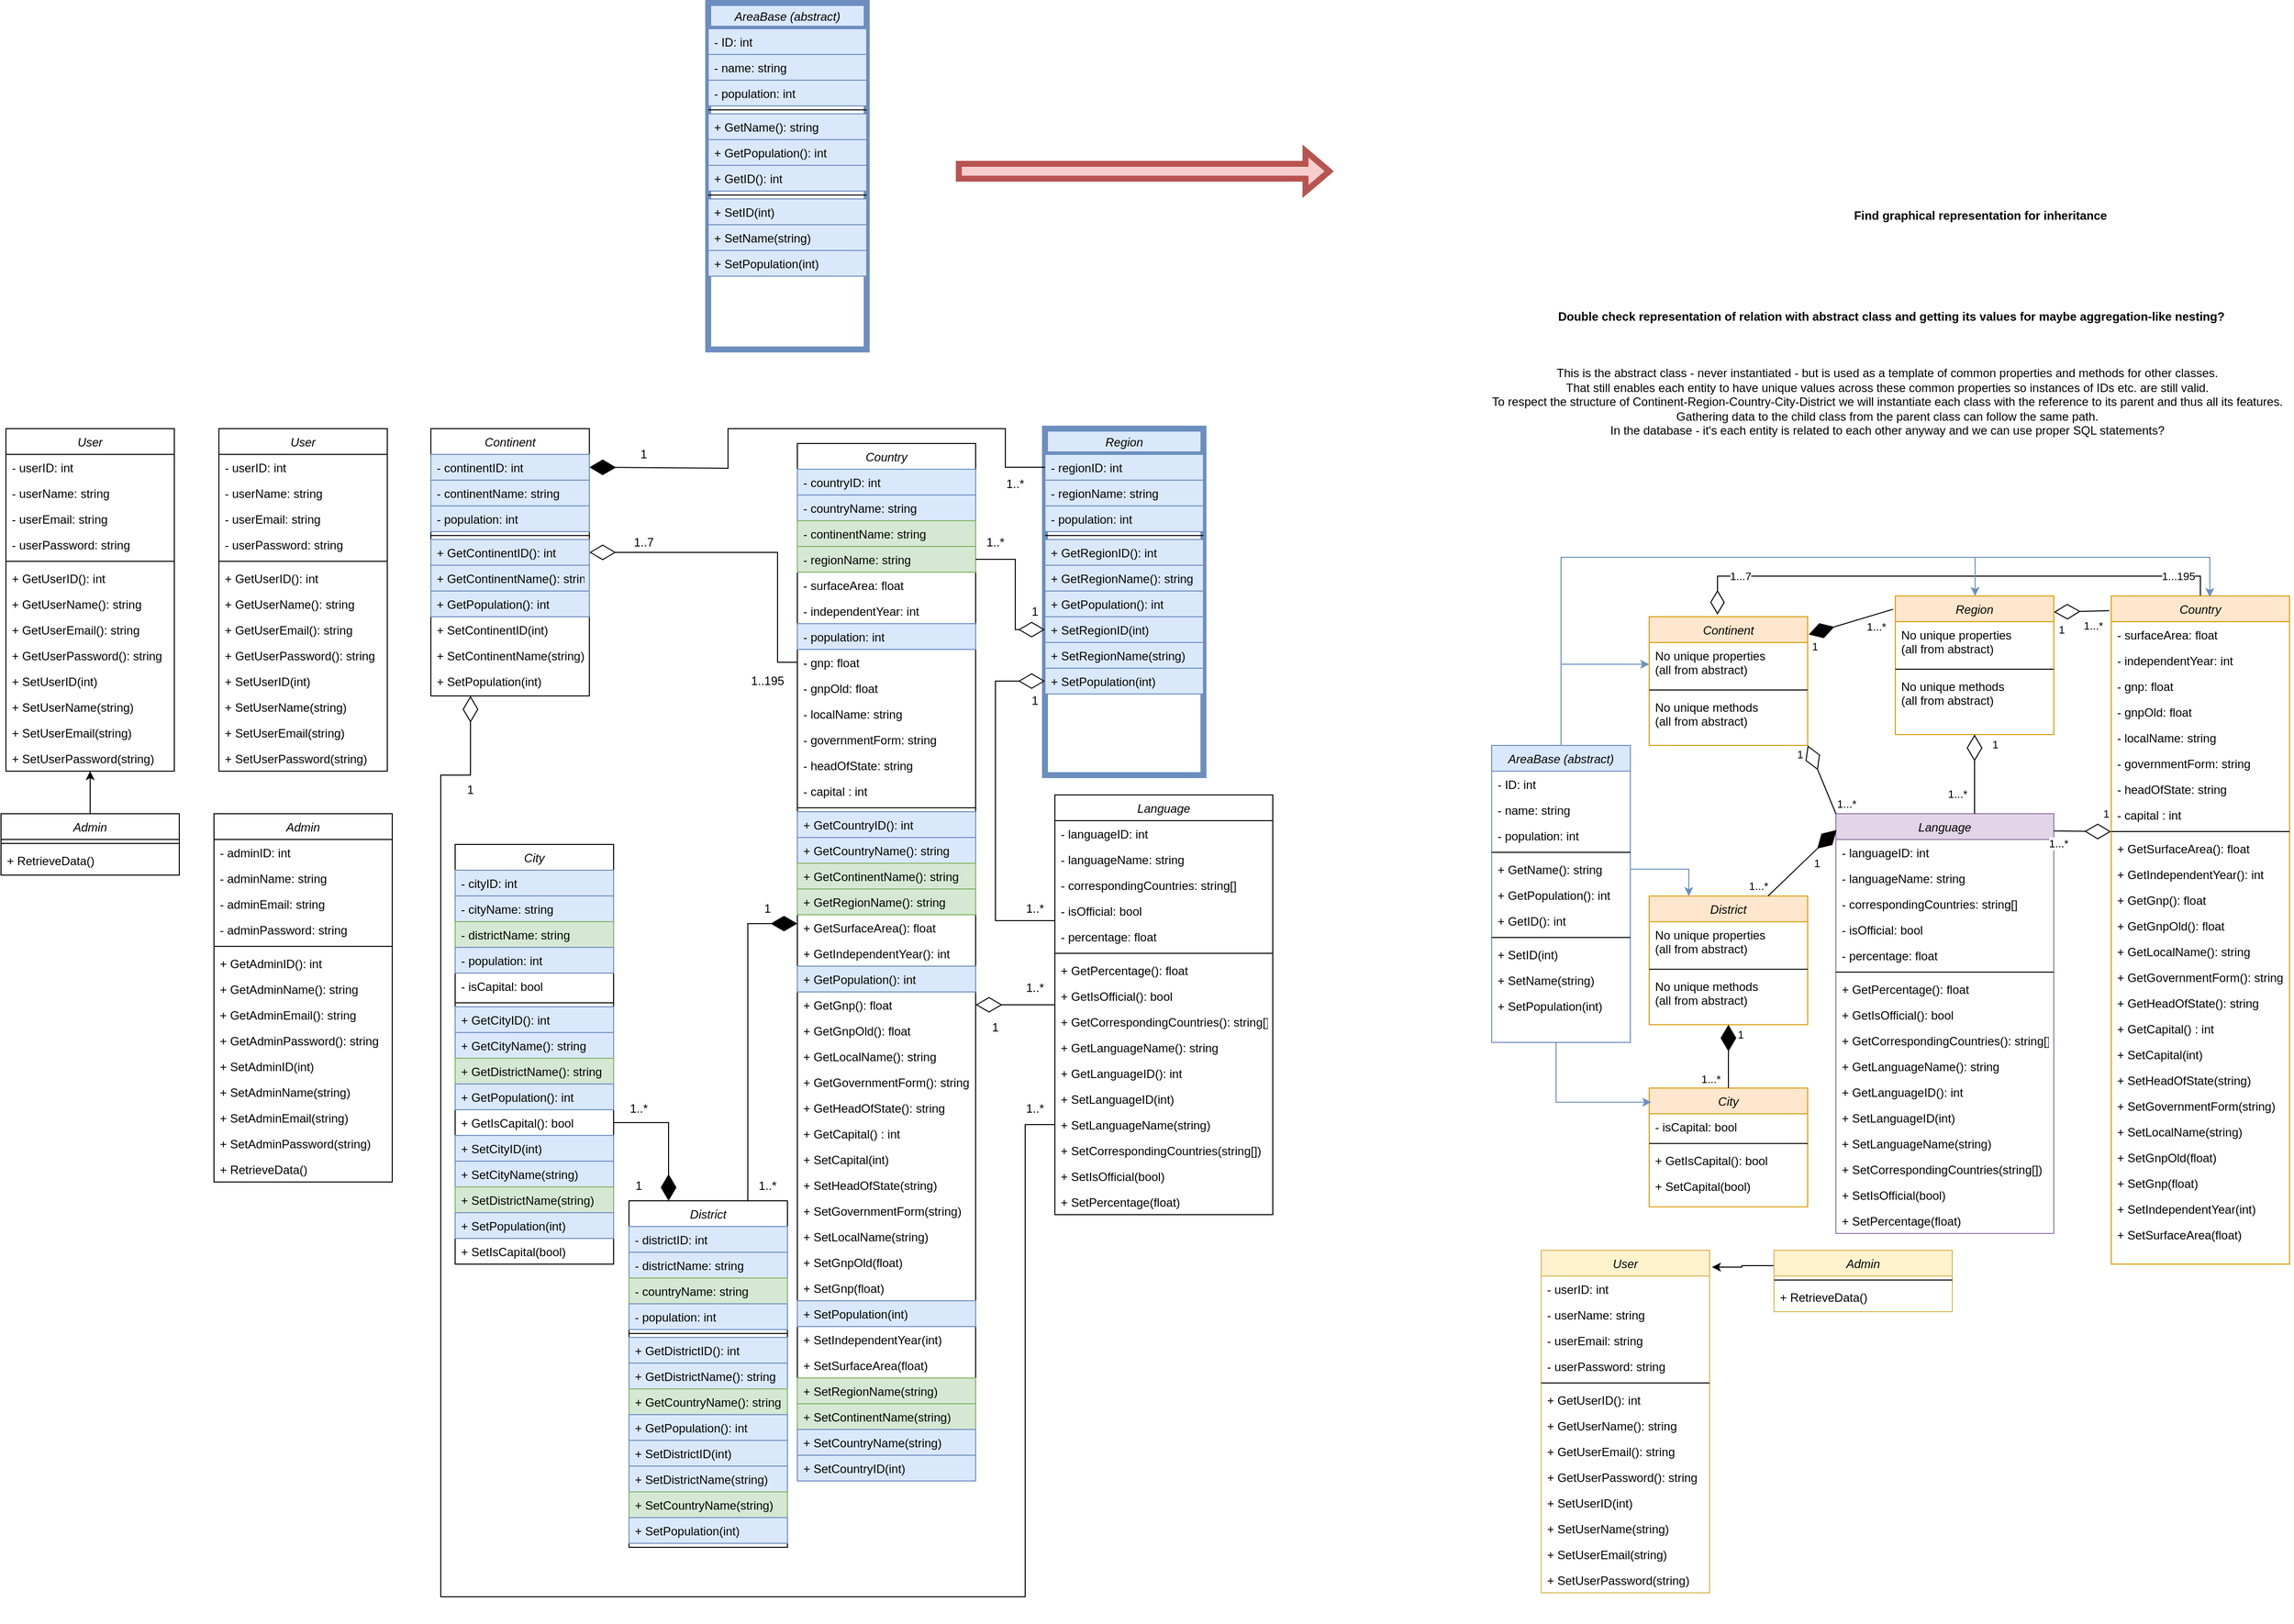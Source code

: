 <mxfile version="24.0.4" type="device">
  <diagram id="C5RBs43oDa-KdzZeNtuy" name="Page-1">
    <mxGraphModel dx="1830" dy="2101" grid="1" gridSize="10" guides="1" tooltips="1" connect="1" arrows="1" fold="1" page="1" pageScale="1" pageWidth="827" pageHeight="1169" math="0" shadow="0">
      <root>
        <mxCell id="WIyWlLk6GJQsqaUBKTNV-0" />
        <mxCell id="WIyWlLk6GJQsqaUBKTNV-1" parent="WIyWlLk6GJQsqaUBKTNV-0" />
        <mxCell id="2PzcWWxZTkM0zo2YVfL2-22" value="1" style="text;html=1;align=center;verticalAlign=middle;whiteSpace=wrap;rounded=0;" parent="WIyWlLk6GJQsqaUBKTNV-1" vertex="1">
          <mxGeometry x="1074" y="-520" width="60" height="30" as="geometry" />
        </mxCell>
        <mxCell id="zkfFHV4jXpPFQw0GAbJ--0" value="City" style="swimlane;fontStyle=2;align=center;verticalAlign=top;childLayout=stackLayout;horizontal=1;startSize=26;horizontalStack=0;resizeParent=1;resizeLast=0;collapsible=1;marginBottom=0;rounded=0;shadow=0;strokeWidth=1;" parent="WIyWlLk6GJQsqaUBKTNV-1" vertex="1">
          <mxGeometry x="518.5" y="-270" width="160" height="424" as="geometry">
            <mxRectangle x="230" y="140" width="160" height="26" as="alternateBounds" />
          </mxGeometry>
        </mxCell>
        <mxCell id="zkfFHV4jXpPFQw0GAbJ--1" value="- cityID: int" style="text;align=left;verticalAlign=top;spacingLeft=4;spacingRight=4;overflow=hidden;rotatable=0;points=[[0,0.5],[1,0.5]];portConstraint=eastwest;fillColor=#dae8fc;strokeColor=#6c8ebf;" parent="zkfFHV4jXpPFQw0GAbJ--0" vertex="1">
          <mxGeometry y="26" width="160" height="26" as="geometry" />
        </mxCell>
        <mxCell id="zkfFHV4jXpPFQw0GAbJ--2" value="- cityName: string" style="text;align=left;verticalAlign=top;spacingLeft=4;spacingRight=4;overflow=hidden;rotatable=0;points=[[0,0.5],[1,0.5]];portConstraint=eastwest;rounded=0;shadow=0;html=0;fillColor=#dae8fc;strokeColor=#6c8ebf;" parent="zkfFHV4jXpPFQw0GAbJ--0" vertex="1">
          <mxGeometry y="52" width="160" height="26" as="geometry" />
        </mxCell>
        <mxCell id="qf8OMFxIHl3fLA0CLU5U-48" value="- districtName: string" style="text;align=left;verticalAlign=top;spacingLeft=4;spacingRight=4;overflow=hidden;rotatable=0;points=[[0,0.5],[1,0.5]];portConstraint=eastwest;rounded=0;shadow=0;html=0;fillColor=#d5e8d4;strokeColor=#82b366;" parent="zkfFHV4jXpPFQw0GAbJ--0" vertex="1">
          <mxGeometry y="78" width="160" height="26" as="geometry" />
        </mxCell>
        <mxCell id="qf8OMFxIHl3fLA0CLU5U-49" value="- population: int" style="text;align=left;verticalAlign=top;spacingLeft=4;spacingRight=4;overflow=hidden;rotatable=0;points=[[0,0.5],[1,0.5]];portConstraint=eastwest;rounded=0;shadow=0;html=0;fillColor=#dae8fc;strokeColor=#6c8ebf;" parent="zkfFHV4jXpPFQw0GAbJ--0" vertex="1">
          <mxGeometry y="104" width="160" height="26" as="geometry" />
        </mxCell>
        <mxCell id="2PzcWWxZTkM0zo2YVfL2-0" value="- isCapital: bool" style="text;align=left;verticalAlign=top;spacingLeft=4;spacingRight=4;overflow=hidden;rotatable=0;points=[[0,0.5],[1,0.5]];portConstraint=eastwest;rounded=0;shadow=0;html=0;" parent="zkfFHV4jXpPFQw0GAbJ--0" vertex="1">
          <mxGeometry y="130" width="160" height="26" as="geometry" />
        </mxCell>
        <mxCell id="zkfFHV4jXpPFQw0GAbJ--4" value="" style="line;html=1;strokeWidth=1;align=left;verticalAlign=middle;spacingTop=-1;spacingLeft=3;spacingRight=3;rotatable=0;labelPosition=right;points=[];portConstraint=eastwest;" parent="zkfFHV4jXpPFQw0GAbJ--0" vertex="1">
          <mxGeometry y="156" width="160" height="8" as="geometry" />
        </mxCell>
        <mxCell id="qf8OMFxIHl3fLA0CLU5U-62" value="+ GetCityID(): int" style="text;align=left;verticalAlign=top;spacingLeft=4;spacingRight=4;overflow=hidden;rotatable=0;points=[[0,0.5],[1,0.5]];portConstraint=eastwest;fillColor=#dae8fc;strokeColor=#6c8ebf;" parent="zkfFHV4jXpPFQw0GAbJ--0" vertex="1">
          <mxGeometry y="164" width="160" height="26" as="geometry" />
        </mxCell>
        <mxCell id="qf8OMFxIHl3fLA0CLU5U-63" value="+ GetCityName(): string" style="text;align=left;verticalAlign=top;spacingLeft=4;spacingRight=4;overflow=hidden;rotatable=0;points=[[0,0.5],[1,0.5]];portConstraint=eastwest;rounded=0;shadow=0;html=0;fillColor=#dae8fc;strokeColor=#6c8ebf;" parent="zkfFHV4jXpPFQw0GAbJ--0" vertex="1">
          <mxGeometry y="190" width="160" height="26" as="geometry" />
        </mxCell>
        <mxCell id="qf8OMFxIHl3fLA0CLU5U-65" value="+ GetDistrictName(): string" style="text;align=left;verticalAlign=top;spacingLeft=4;spacingRight=4;overflow=hidden;rotatable=0;points=[[0,0.5],[1,0.5]];portConstraint=eastwest;rounded=0;shadow=0;html=0;fillColor=#d5e8d4;strokeColor=#82b366;" parent="zkfFHV4jXpPFQw0GAbJ--0" vertex="1">
          <mxGeometry y="216" width="160" height="26" as="geometry" />
        </mxCell>
        <mxCell id="qf8OMFxIHl3fLA0CLU5U-66" value="+ GetPopulation(): int" style="text;align=left;verticalAlign=top;spacingLeft=4;spacingRight=4;overflow=hidden;rotatable=0;points=[[0,0.5],[1,0.5]];portConstraint=eastwest;rounded=0;shadow=0;html=0;fillColor=#dae8fc;strokeColor=#6c8ebf;" parent="zkfFHV4jXpPFQw0GAbJ--0" vertex="1">
          <mxGeometry y="242" width="160" height="26" as="geometry" />
        </mxCell>
        <mxCell id="2PzcWWxZTkM0zo2YVfL2-1" value="+ GetIsCapital(): bool" style="text;align=left;verticalAlign=top;spacingLeft=4;spacingRight=4;overflow=hidden;rotatable=0;points=[[0,0.5],[1,0.5]];portConstraint=eastwest;rounded=0;shadow=0;html=0;" parent="zkfFHV4jXpPFQw0GAbJ--0" vertex="1">
          <mxGeometry y="268" width="160" height="26" as="geometry" />
        </mxCell>
        <mxCell id="qf8OMFxIHl3fLA0CLU5U-67" value="+ SetCityID(int)" style="text;align=left;verticalAlign=top;spacingLeft=4;spacingRight=4;overflow=hidden;rotatable=0;points=[[0,0.5],[1,0.5]];portConstraint=eastwest;fillColor=#dae8fc;strokeColor=#6c8ebf;" parent="zkfFHV4jXpPFQw0GAbJ--0" vertex="1">
          <mxGeometry y="294" width="160" height="26" as="geometry" />
        </mxCell>
        <mxCell id="qf8OMFxIHl3fLA0CLU5U-68" value="+ SetCityName(string)" style="text;align=left;verticalAlign=top;spacingLeft=4;spacingRight=4;overflow=hidden;rotatable=0;points=[[0,0.5],[1,0.5]];portConstraint=eastwest;rounded=0;shadow=0;html=0;fillColor=#dae8fc;strokeColor=#6c8ebf;" parent="zkfFHV4jXpPFQw0GAbJ--0" vertex="1">
          <mxGeometry y="320" width="160" height="26" as="geometry" />
        </mxCell>
        <mxCell id="qf8OMFxIHl3fLA0CLU5U-70" value="+ SetDistrictName(string)" style="text;align=left;verticalAlign=top;spacingLeft=4;spacingRight=4;overflow=hidden;rotatable=0;points=[[0,0.5],[1,0.5]];portConstraint=eastwest;rounded=0;shadow=0;html=0;fillColor=#d5e8d4;strokeColor=#82b366;" parent="zkfFHV4jXpPFQw0GAbJ--0" vertex="1">
          <mxGeometry y="346" width="160" height="26" as="geometry" />
        </mxCell>
        <mxCell id="qf8OMFxIHl3fLA0CLU5U-71" value="+ SetPopulation(int)" style="text;align=left;verticalAlign=top;spacingLeft=4;spacingRight=4;overflow=hidden;rotatable=0;points=[[0,0.5],[1,0.5]];portConstraint=eastwest;rounded=0;shadow=0;html=0;fillColor=#dae8fc;strokeColor=#6c8ebf;" parent="zkfFHV4jXpPFQw0GAbJ--0" vertex="1">
          <mxGeometry y="372" width="160" height="26" as="geometry" />
        </mxCell>
        <mxCell id="2PzcWWxZTkM0zo2YVfL2-2" value="+ SetIsCapital(bool)" style="text;align=left;verticalAlign=top;spacingLeft=4;spacingRight=4;overflow=hidden;rotatable=0;points=[[0,0.5],[1,0.5]];portConstraint=eastwest;rounded=0;shadow=0;html=0;" parent="zkfFHV4jXpPFQw0GAbJ--0" vertex="1">
          <mxGeometry y="398" width="160" height="26" as="geometry" />
        </mxCell>
        <mxCell id="qf8OMFxIHl3fLA0CLU5U-0" value="Country" style="swimlane;fontStyle=2;align=center;verticalAlign=top;childLayout=stackLayout;horizontal=1;startSize=26;horizontalStack=0;resizeParent=1;resizeLast=0;collapsible=1;marginBottom=0;rounded=0;shadow=0;strokeWidth=1;" parent="WIyWlLk6GJQsqaUBKTNV-1" vertex="1">
          <mxGeometry x="864" y="-675" width="180" height="1048" as="geometry">
            <mxRectangle x="230" y="140" width="160" height="26" as="alternateBounds" />
          </mxGeometry>
        </mxCell>
        <mxCell id="L0KODeJEvZMXl7er07WO-45" value="- countryID: int" style="text;align=left;verticalAlign=top;spacingLeft=4;spacingRight=4;overflow=hidden;rotatable=0;points=[[0,0.5],[1,0.5]];portConstraint=eastwest;fillColor=#dae8fc;strokeColor=#6c8ebf;" parent="qf8OMFxIHl3fLA0CLU5U-0" vertex="1">
          <mxGeometry y="26" width="180" height="26" as="geometry" />
        </mxCell>
        <mxCell id="qf8OMFxIHl3fLA0CLU5U-2" value="- countryName: string" style="text;align=left;verticalAlign=top;spacingLeft=4;spacingRight=4;overflow=hidden;rotatable=0;points=[[0,0.5],[1,0.5]];portConstraint=eastwest;rounded=0;shadow=0;html=0;fillColor=#dae8fc;strokeColor=#6c8ebf;" parent="qf8OMFxIHl3fLA0CLU5U-0" vertex="1">
          <mxGeometry y="52" width="180" height="26" as="geometry" />
        </mxCell>
        <mxCell id="qf8OMFxIHl3fLA0CLU5U-30" value="- continentName: string" style="text;align=left;verticalAlign=top;spacingLeft=4;spacingRight=4;overflow=hidden;rotatable=0;points=[[0,0.5],[1,0.5]];portConstraint=eastwest;rounded=0;shadow=0;html=0;fillColor=#d5e8d4;strokeColor=#82b366;" parent="qf8OMFxIHl3fLA0CLU5U-0" vertex="1">
          <mxGeometry y="78" width="180" height="26" as="geometry" />
        </mxCell>
        <mxCell id="qf8OMFxIHl3fLA0CLU5U-31" value="- regionName: string" style="text;align=left;verticalAlign=top;spacingLeft=4;spacingRight=4;overflow=hidden;rotatable=0;points=[[0,0.5],[1,0.5]];portConstraint=eastwest;rounded=0;shadow=0;html=0;fillColor=#d5e8d4;strokeColor=#82b366;" parent="qf8OMFxIHl3fLA0CLU5U-0" vertex="1">
          <mxGeometry y="104" width="180" height="26" as="geometry" />
        </mxCell>
        <mxCell id="qf8OMFxIHl3fLA0CLU5U-32" value="- surfaceArea: float " style="text;align=left;verticalAlign=top;spacingLeft=4;spacingRight=4;overflow=hidden;rotatable=0;points=[[0,0.5],[1,0.5]];portConstraint=eastwest;rounded=0;shadow=0;html=0;" parent="qf8OMFxIHl3fLA0CLU5U-0" vertex="1">
          <mxGeometry y="130" width="180" height="26" as="geometry" />
        </mxCell>
        <mxCell id="qf8OMFxIHl3fLA0CLU5U-39" value="- independentYear: int" style="text;align=left;verticalAlign=top;spacingLeft=4;spacingRight=4;overflow=hidden;rotatable=0;points=[[0,0.5],[1,0.5]];portConstraint=eastwest;rounded=0;shadow=0;html=0;" parent="qf8OMFxIHl3fLA0CLU5U-0" vertex="1">
          <mxGeometry y="156" width="180" height="26" as="geometry" />
        </mxCell>
        <mxCell id="qf8OMFxIHl3fLA0CLU5U-40" value="- population: int" style="text;align=left;verticalAlign=top;spacingLeft=4;spacingRight=4;overflow=hidden;rotatable=0;points=[[0,0.5],[1,0.5]];portConstraint=eastwest;rounded=0;shadow=0;html=0;fillColor=#dae8fc;strokeColor=#6c8ebf;" parent="qf8OMFxIHl3fLA0CLU5U-0" vertex="1">
          <mxGeometry y="182" width="180" height="26" as="geometry" />
        </mxCell>
        <mxCell id="qf8OMFxIHl3fLA0CLU5U-41" value="- gnp: float" style="text;align=left;verticalAlign=top;spacingLeft=4;spacingRight=4;overflow=hidden;rotatable=0;points=[[0,0.5],[1,0.5]];portConstraint=eastwest;rounded=0;shadow=0;html=0;" parent="qf8OMFxIHl3fLA0CLU5U-0" vertex="1">
          <mxGeometry y="208" width="180" height="26" as="geometry" />
        </mxCell>
        <mxCell id="qf8OMFxIHl3fLA0CLU5U-42" value="- gnpOld: float" style="text;align=left;verticalAlign=top;spacingLeft=4;spacingRight=4;overflow=hidden;rotatable=0;points=[[0,0.5],[1,0.5]];portConstraint=eastwest;rounded=0;shadow=0;html=0;" parent="qf8OMFxIHl3fLA0CLU5U-0" vertex="1">
          <mxGeometry y="234" width="180" height="26" as="geometry" />
        </mxCell>
        <mxCell id="qf8OMFxIHl3fLA0CLU5U-43" value="- localName: string" style="text;align=left;verticalAlign=top;spacingLeft=4;spacingRight=4;overflow=hidden;rotatable=0;points=[[0,0.5],[1,0.5]];portConstraint=eastwest;rounded=0;shadow=0;html=0;" parent="qf8OMFxIHl3fLA0CLU5U-0" vertex="1">
          <mxGeometry y="260" width="180" height="26" as="geometry" />
        </mxCell>
        <mxCell id="qf8OMFxIHl3fLA0CLU5U-44" value="- governmentForm: string" style="text;align=left;verticalAlign=top;spacingLeft=4;spacingRight=4;overflow=hidden;rotatable=0;points=[[0,0.5],[1,0.5]];portConstraint=eastwest;rounded=0;shadow=0;html=0;" parent="qf8OMFxIHl3fLA0CLU5U-0" vertex="1">
          <mxGeometry y="286" width="180" height="26" as="geometry" />
        </mxCell>
        <mxCell id="qf8OMFxIHl3fLA0CLU5U-45" value="- headOfState: string" style="text;align=left;verticalAlign=top;spacingLeft=4;spacingRight=4;overflow=hidden;rotatable=0;points=[[0,0.5],[1,0.5]];portConstraint=eastwest;rounded=0;shadow=0;html=0;" parent="qf8OMFxIHl3fLA0CLU5U-0" vertex="1">
          <mxGeometry y="312" width="180" height="26" as="geometry" />
        </mxCell>
        <mxCell id="qf8OMFxIHl3fLA0CLU5U-46" value="- capital : int" style="text;align=left;verticalAlign=top;spacingLeft=4;spacingRight=4;overflow=hidden;rotatable=0;points=[[0,0.5],[1,0.5]];portConstraint=eastwest;rounded=0;shadow=0;html=0;" parent="qf8OMFxIHl3fLA0CLU5U-0" vertex="1">
          <mxGeometry y="338" width="180" height="26" as="geometry" />
        </mxCell>
        <mxCell id="qf8OMFxIHl3fLA0CLU5U-4" value="" style="line;html=1;strokeWidth=1;align=left;verticalAlign=middle;spacingTop=-1;spacingLeft=3;spacingRight=3;rotatable=0;labelPosition=right;points=[];portConstraint=eastwest;" parent="qf8OMFxIHl3fLA0CLU5U-0" vertex="1">
          <mxGeometry y="364" width="180" height="8" as="geometry" />
        </mxCell>
        <mxCell id="qf8OMFxIHl3fLA0CLU5U-89" value="+ GetCountryID(): int" style="text;align=left;verticalAlign=top;spacingLeft=4;spacingRight=4;overflow=hidden;rotatable=0;points=[[0,0.5],[1,0.5]];portConstraint=eastwest;fillColor=#dae8fc;strokeColor=#6c8ebf;" parent="qf8OMFxIHl3fLA0CLU5U-0" vertex="1">
          <mxGeometry y="372" width="180" height="26" as="geometry" />
        </mxCell>
        <mxCell id="qf8OMFxIHl3fLA0CLU5U-90" value="+ GetCountryName(): string" style="text;align=left;verticalAlign=top;spacingLeft=4;spacingRight=4;overflow=hidden;rotatable=0;points=[[0,0.5],[1,0.5]];portConstraint=eastwest;rounded=0;shadow=0;html=0;fillColor=#dae8fc;strokeColor=#6c8ebf;" parent="qf8OMFxIHl3fLA0CLU5U-0" vertex="1">
          <mxGeometry y="398" width="180" height="26" as="geometry" />
        </mxCell>
        <mxCell id="qf8OMFxIHl3fLA0CLU5U-91" value="+ GetContinentName(): string" style="text;align=left;verticalAlign=top;spacingLeft=4;spacingRight=4;overflow=hidden;rotatable=0;points=[[0,0.5],[1,0.5]];portConstraint=eastwest;rounded=0;shadow=0;html=0;fillColor=#d5e8d4;strokeColor=#82b366;" parent="qf8OMFxIHl3fLA0CLU5U-0" vertex="1">
          <mxGeometry y="424" width="180" height="26" as="geometry" />
        </mxCell>
        <mxCell id="qf8OMFxIHl3fLA0CLU5U-92" value="+ GetRegionName(): string" style="text;align=left;verticalAlign=top;spacingLeft=4;spacingRight=4;overflow=hidden;rotatable=0;points=[[0,0.5],[1,0.5]];portConstraint=eastwest;rounded=0;shadow=0;html=0;fillColor=#d5e8d4;strokeColor=#82b366;" parent="qf8OMFxIHl3fLA0CLU5U-0" vertex="1">
          <mxGeometry y="450" width="180" height="26" as="geometry" />
        </mxCell>
        <mxCell id="qf8OMFxIHl3fLA0CLU5U-93" value="+ GetSurfaceArea(): float " style="text;align=left;verticalAlign=top;spacingLeft=4;spacingRight=4;overflow=hidden;rotatable=0;points=[[0,0.5],[1,0.5]];portConstraint=eastwest;rounded=0;shadow=0;html=0;" parent="qf8OMFxIHl3fLA0CLU5U-0" vertex="1">
          <mxGeometry y="476" width="180" height="26" as="geometry" />
        </mxCell>
        <mxCell id="qf8OMFxIHl3fLA0CLU5U-94" value="+ GetIndependentYear(): int" style="text;align=left;verticalAlign=top;spacingLeft=4;spacingRight=4;overflow=hidden;rotatable=0;points=[[0,0.5],[1,0.5]];portConstraint=eastwest;rounded=0;shadow=0;html=0;" parent="qf8OMFxIHl3fLA0CLU5U-0" vertex="1">
          <mxGeometry y="502" width="180" height="26" as="geometry" />
        </mxCell>
        <mxCell id="qf8OMFxIHl3fLA0CLU5U-95" value="+ GetPopulation(): int" style="text;align=left;verticalAlign=top;spacingLeft=4;spacingRight=4;overflow=hidden;rotatable=0;points=[[0,0.5],[1,0.5]];portConstraint=eastwest;rounded=0;shadow=0;html=0;fillColor=#dae8fc;strokeColor=#6c8ebf;" parent="qf8OMFxIHl3fLA0CLU5U-0" vertex="1">
          <mxGeometry y="528" width="180" height="26" as="geometry" />
        </mxCell>
        <mxCell id="qf8OMFxIHl3fLA0CLU5U-96" value="+ GetGnp(): float" style="text;align=left;verticalAlign=top;spacingLeft=4;spacingRight=4;overflow=hidden;rotatable=0;points=[[0,0.5],[1,0.5]];portConstraint=eastwest;rounded=0;shadow=0;html=0;" parent="qf8OMFxIHl3fLA0CLU5U-0" vertex="1">
          <mxGeometry y="554" width="180" height="26" as="geometry" />
        </mxCell>
        <mxCell id="qf8OMFxIHl3fLA0CLU5U-97" value="+ GetGnpOld(): float" style="text;align=left;verticalAlign=top;spacingLeft=4;spacingRight=4;overflow=hidden;rotatable=0;points=[[0,0.5],[1,0.5]];portConstraint=eastwest;rounded=0;shadow=0;html=0;" parent="qf8OMFxIHl3fLA0CLU5U-0" vertex="1">
          <mxGeometry y="580" width="180" height="26" as="geometry" />
        </mxCell>
        <mxCell id="qf8OMFxIHl3fLA0CLU5U-98" value="+ GetLocalName(): string" style="text;align=left;verticalAlign=top;spacingLeft=4;spacingRight=4;overflow=hidden;rotatable=0;points=[[0,0.5],[1,0.5]];portConstraint=eastwest;rounded=0;shadow=0;html=0;" parent="qf8OMFxIHl3fLA0CLU5U-0" vertex="1">
          <mxGeometry y="606" width="180" height="26" as="geometry" />
        </mxCell>
        <mxCell id="qf8OMFxIHl3fLA0CLU5U-99" value="+ GetGovernmentForm(): string" style="text;align=left;verticalAlign=top;spacingLeft=4;spacingRight=4;overflow=hidden;rotatable=0;points=[[0,0.5],[1,0.5]];portConstraint=eastwest;rounded=0;shadow=0;html=0;" parent="qf8OMFxIHl3fLA0CLU5U-0" vertex="1">
          <mxGeometry y="632" width="180" height="26" as="geometry" />
        </mxCell>
        <mxCell id="qf8OMFxIHl3fLA0CLU5U-100" value="+ GetHeadOfState(): string" style="text;align=left;verticalAlign=top;spacingLeft=4;spacingRight=4;overflow=hidden;rotatable=0;points=[[0,0.5],[1,0.5]];portConstraint=eastwest;rounded=0;shadow=0;html=0;" parent="qf8OMFxIHl3fLA0CLU5U-0" vertex="1">
          <mxGeometry y="658" width="180" height="26" as="geometry" />
        </mxCell>
        <mxCell id="qf8OMFxIHl3fLA0CLU5U-101" value="+ GetCapital() : int" style="text;align=left;verticalAlign=top;spacingLeft=4;spacingRight=4;overflow=hidden;rotatable=0;points=[[0,0.5],[1,0.5]];portConstraint=eastwest;rounded=0;shadow=0;html=0;" parent="qf8OMFxIHl3fLA0CLU5U-0" vertex="1">
          <mxGeometry y="684" width="180" height="26" as="geometry" />
        </mxCell>
        <mxCell id="qf8OMFxIHl3fLA0CLU5U-144" value="+ SetCapital(int)" style="text;align=left;verticalAlign=top;spacingLeft=4;spacingRight=4;overflow=hidden;rotatable=0;points=[[0,0.5],[1,0.5]];portConstraint=eastwest;rounded=0;shadow=0;html=0;" parent="qf8OMFxIHl3fLA0CLU5U-0" vertex="1">
          <mxGeometry y="710" width="180" height="26" as="geometry" />
        </mxCell>
        <mxCell id="qf8OMFxIHl3fLA0CLU5U-143" value="+ SetHeadOfState(string)" style="text;align=left;verticalAlign=top;spacingLeft=4;spacingRight=4;overflow=hidden;rotatable=0;points=[[0,0.5],[1,0.5]];portConstraint=eastwest;rounded=0;shadow=0;html=0;" parent="qf8OMFxIHl3fLA0CLU5U-0" vertex="1">
          <mxGeometry y="736" width="180" height="26" as="geometry" />
        </mxCell>
        <mxCell id="qf8OMFxIHl3fLA0CLU5U-142" value="+ SetGovernmentForm(string)" style="text;align=left;verticalAlign=top;spacingLeft=4;spacingRight=4;overflow=hidden;rotatable=0;points=[[0,0.5],[1,0.5]];portConstraint=eastwest;rounded=0;shadow=0;html=0;" parent="qf8OMFxIHl3fLA0CLU5U-0" vertex="1">
          <mxGeometry y="762" width="180" height="26" as="geometry" />
        </mxCell>
        <mxCell id="qf8OMFxIHl3fLA0CLU5U-141" value="+ SetLocalName(string)" style="text;align=left;verticalAlign=top;spacingLeft=4;spacingRight=4;overflow=hidden;rotatable=0;points=[[0,0.5],[1,0.5]];portConstraint=eastwest;rounded=0;shadow=0;html=0;" parent="qf8OMFxIHl3fLA0CLU5U-0" vertex="1">
          <mxGeometry y="788" width="180" height="26" as="geometry" />
        </mxCell>
        <mxCell id="qf8OMFxIHl3fLA0CLU5U-140" value="+ SetGnpOld(float)" style="text;align=left;verticalAlign=top;spacingLeft=4;spacingRight=4;overflow=hidden;rotatable=0;points=[[0,0.5],[1,0.5]];portConstraint=eastwest;rounded=0;shadow=0;html=0;" parent="qf8OMFxIHl3fLA0CLU5U-0" vertex="1">
          <mxGeometry y="814" width="180" height="26" as="geometry" />
        </mxCell>
        <mxCell id="qf8OMFxIHl3fLA0CLU5U-139" value="+ SetGnp(float)" style="text;align=left;verticalAlign=top;spacingLeft=4;spacingRight=4;overflow=hidden;rotatable=0;points=[[0,0.5],[1,0.5]];portConstraint=eastwest;rounded=0;shadow=0;html=0;" parent="qf8OMFxIHl3fLA0CLU5U-0" vertex="1">
          <mxGeometry y="840" width="180" height="26" as="geometry" />
        </mxCell>
        <mxCell id="qf8OMFxIHl3fLA0CLU5U-138" value="+ SetPopulation(int)" style="text;align=left;verticalAlign=top;spacingLeft=4;spacingRight=4;overflow=hidden;rotatable=0;points=[[0,0.5],[1,0.5]];portConstraint=eastwest;rounded=0;shadow=0;html=0;fillColor=#dae8fc;strokeColor=#6c8ebf;" parent="qf8OMFxIHl3fLA0CLU5U-0" vertex="1">
          <mxGeometry y="866" width="180" height="26" as="geometry" />
        </mxCell>
        <mxCell id="qf8OMFxIHl3fLA0CLU5U-137" value="+ SetIndependentYear(int)" style="text;align=left;verticalAlign=top;spacingLeft=4;spacingRight=4;overflow=hidden;rotatable=0;points=[[0,0.5],[1,0.5]];portConstraint=eastwest;rounded=0;shadow=0;html=0;" parent="qf8OMFxIHl3fLA0CLU5U-0" vertex="1">
          <mxGeometry y="892" width="180" height="26" as="geometry" />
        </mxCell>
        <mxCell id="qf8OMFxIHl3fLA0CLU5U-136" value="+ SetSurfaceArea(float) " style="text;align=left;verticalAlign=top;spacingLeft=4;spacingRight=4;overflow=hidden;rotatable=0;points=[[0,0.5],[1,0.5]];portConstraint=eastwest;rounded=0;shadow=0;html=0;" parent="qf8OMFxIHl3fLA0CLU5U-0" vertex="1">
          <mxGeometry y="918" width="180" height="26" as="geometry" />
        </mxCell>
        <mxCell id="qf8OMFxIHl3fLA0CLU5U-135" value="+ SetRegionName(string)" style="text;align=left;verticalAlign=top;spacingLeft=4;spacingRight=4;overflow=hidden;rotatable=0;points=[[0,0.5],[1,0.5]];portConstraint=eastwest;rounded=0;shadow=0;html=0;fillColor=#d5e8d4;strokeColor=#82b366;" parent="qf8OMFxIHl3fLA0CLU5U-0" vertex="1">
          <mxGeometry y="944" width="180" height="26" as="geometry" />
        </mxCell>
        <mxCell id="qf8OMFxIHl3fLA0CLU5U-134" value="+ SetContinentName(string)" style="text;align=left;verticalAlign=top;spacingLeft=4;spacingRight=4;overflow=hidden;rotatable=0;points=[[0,0.5],[1,0.5]];portConstraint=eastwest;rounded=0;shadow=0;html=0;fillColor=#d5e8d4;strokeColor=#82b366;" parent="qf8OMFxIHl3fLA0CLU5U-0" vertex="1">
          <mxGeometry y="970" width="180" height="26" as="geometry" />
        </mxCell>
        <mxCell id="qf8OMFxIHl3fLA0CLU5U-133" value="+ SetCountryName(string)" style="text;align=left;verticalAlign=top;spacingLeft=4;spacingRight=4;overflow=hidden;rotatable=0;points=[[0,0.5],[1,0.5]];portConstraint=eastwest;rounded=0;shadow=0;html=0;fillColor=#dae8fc;strokeColor=#6c8ebf;" parent="qf8OMFxIHl3fLA0CLU5U-0" vertex="1">
          <mxGeometry y="996" width="180" height="26" as="geometry" />
        </mxCell>
        <mxCell id="qf8OMFxIHl3fLA0CLU5U-132" value="+ SetCountryID(int)" style="text;align=left;verticalAlign=top;spacingLeft=4;spacingRight=4;overflow=hidden;rotatable=0;points=[[0,0.5],[1,0.5]];portConstraint=eastwest;fillColor=#dae8fc;strokeColor=#6c8ebf;" parent="qf8OMFxIHl3fLA0CLU5U-0" vertex="1">
          <mxGeometry y="1022" width="180" height="26" as="geometry" />
        </mxCell>
        <mxCell id="qf8OMFxIHl3fLA0CLU5U-18" value="Language" style="swimlane;fontStyle=2;align=center;verticalAlign=top;childLayout=stackLayout;horizontal=1;startSize=26;horizontalStack=0;resizeParent=1;resizeLast=0;collapsible=1;marginBottom=0;rounded=0;shadow=0;strokeWidth=1;" parent="WIyWlLk6GJQsqaUBKTNV-1" vertex="1">
          <mxGeometry x="1124" y="-320" width="220" height="424" as="geometry">
            <mxRectangle x="540" y="198" width="160" height="26" as="alternateBounds" />
          </mxGeometry>
        </mxCell>
        <mxCell id="qf8OMFxIHl3fLA0CLU5U-19" value="- languageID: int" style="text;align=left;verticalAlign=top;spacingLeft=4;spacingRight=4;overflow=hidden;rotatable=0;points=[[0,0.5],[1,0.5]];portConstraint=eastwest;" parent="qf8OMFxIHl3fLA0CLU5U-18" vertex="1">
          <mxGeometry y="26" width="220" height="26" as="geometry" />
        </mxCell>
        <mxCell id="qf8OMFxIHl3fLA0CLU5U-20" value="- languageName: string" style="text;align=left;verticalAlign=top;spacingLeft=4;spacingRight=4;overflow=hidden;rotatable=0;points=[[0,0.5],[1,0.5]];portConstraint=eastwest;rounded=0;shadow=0;html=0;" parent="qf8OMFxIHl3fLA0CLU5U-18" vertex="1">
          <mxGeometry y="52" width="220" height="26" as="geometry" />
        </mxCell>
        <mxCell id="qf8OMFxIHl3fLA0CLU5U-21" value="- correspondingCountries: string[]" style="text;align=left;verticalAlign=top;spacingLeft=4;spacingRight=4;overflow=hidden;rotatable=0;points=[[0,0.5],[1,0.5]];portConstraint=eastwest;rounded=0;shadow=0;html=0;" parent="qf8OMFxIHl3fLA0CLU5U-18" vertex="1">
          <mxGeometry y="78" width="220" height="26" as="geometry" />
        </mxCell>
        <mxCell id="qf8OMFxIHl3fLA0CLU5U-50" value="- isOfficial: bool" style="text;align=left;verticalAlign=top;spacingLeft=4;spacingRight=4;overflow=hidden;rotatable=0;points=[[0,0.5],[1,0.5]];portConstraint=eastwest;rounded=0;shadow=0;html=0;" parent="qf8OMFxIHl3fLA0CLU5U-18" vertex="1">
          <mxGeometry y="104" width="220" height="26" as="geometry" />
        </mxCell>
        <mxCell id="qf8OMFxIHl3fLA0CLU5U-51" value="- percentage: float" style="text;align=left;verticalAlign=top;spacingLeft=4;spacingRight=4;overflow=hidden;rotatable=0;points=[[0,0.5],[1,0.5]];portConstraint=eastwest;rounded=0;shadow=0;html=0;" parent="qf8OMFxIHl3fLA0CLU5U-18" vertex="1">
          <mxGeometry y="130" width="220" height="26" as="geometry" />
        </mxCell>
        <mxCell id="qf8OMFxIHl3fLA0CLU5U-22" value="" style="line;html=1;strokeWidth=1;align=left;verticalAlign=middle;spacingTop=-1;spacingLeft=3;spacingRight=3;rotatable=0;labelPosition=right;points=[];portConstraint=eastwest;" parent="qf8OMFxIHl3fLA0CLU5U-18" vertex="1">
          <mxGeometry y="156" width="220" height="8" as="geometry" />
        </mxCell>
        <mxCell id="qf8OMFxIHl3fLA0CLU5U-171" value="+ GetPercentage(): float" style="text;align=left;verticalAlign=top;spacingLeft=4;spacingRight=4;overflow=hidden;rotatable=0;points=[[0,0.5],[1,0.5]];portConstraint=eastwest;rounded=0;shadow=0;html=0;" parent="qf8OMFxIHl3fLA0CLU5U-18" vertex="1">
          <mxGeometry y="164" width="220" height="26" as="geometry" />
        </mxCell>
        <mxCell id="qf8OMFxIHl3fLA0CLU5U-170" value="+ GetIsOfficial(): bool" style="text;align=left;verticalAlign=top;spacingLeft=4;spacingRight=4;overflow=hidden;rotatable=0;points=[[0,0.5],[1,0.5]];portConstraint=eastwest;rounded=0;shadow=0;html=0;" parent="qf8OMFxIHl3fLA0CLU5U-18" vertex="1">
          <mxGeometry y="190" width="220" height="26" as="geometry" />
        </mxCell>
        <mxCell id="qf8OMFxIHl3fLA0CLU5U-169" value="+ GetCorrespondingCountries(): string[]" style="text;align=left;verticalAlign=top;spacingLeft=4;spacingRight=4;overflow=hidden;rotatable=0;points=[[0,0.5],[1,0.5]];portConstraint=eastwest;rounded=0;shadow=0;html=0;" parent="qf8OMFxIHl3fLA0CLU5U-18" vertex="1">
          <mxGeometry y="216" width="220" height="26" as="geometry" />
        </mxCell>
        <mxCell id="qf8OMFxIHl3fLA0CLU5U-168" value="+ GetLanguageName(): string" style="text;align=left;verticalAlign=top;spacingLeft=4;spacingRight=4;overflow=hidden;rotatable=0;points=[[0,0.5],[1,0.5]];portConstraint=eastwest;rounded=0;shadow=0;html=0;" parent="qf8OMFxIHl3fLA0CLU5U-18" vertex="1">
          <mxGeometry y="242" width="220" height="26" as="geometry" />
        </mxCell>
        <mxCell id="qf8OMFxIHl3fLA0CLU5U-167" value="+ GetLanguageID(): int" style="text;align=left;verticalAlign=top;spacingLeft=4;spacingRight=4;overflow=hidden;rotatable=0;points=[[0,0.5],[1,0.5]];portConstraint=eastwest;" parent="qf8OMFxIHl3fLA0CLU5U-18" vertex="1">
          <mxGeometry y="268" width="220" height="26" as="geometry" />
        </mxCell>
        <mxCell id="qf8OMFxIHl3fLA0CLU5U-183" value="+ SetLanguageID(int)" style="text;align=left;verticalAlign=top;spacingLeft=4;spacingRight=4;overflow=hidden;rotatable=0;points=[[0,0.5],[1,0.5]];portConstraint=eastwest;" parent="qf8OMFxIHl3fLA0CLU5U-18" vertex="1">
          <mxGeometry y="294" width="220" height="26" as="geometry" />
        </mxCell>
        <mxCell id="qf8OMFxIHl3fLA0CLU5U-182" value="+ SetLanguageName(string)" style="text;align=left;verticalAlign=top;spacingLeft=4;spacingRight=4;overflow=hidden;rotatable=0;points=[[0,0.5],[1,0.5]];portConstraint=eastwest;rounded=0;shadow=0;html=0;" parent="qf8OMFxIHl3fLA0CLU5U-18" vertex="1">
          <mxGeometry y="320" width="220" height="26" as="geometry" />
        </mxCell>
        <mxCell id="qf8OMFxIHl3fLA0CLU5U-181" value="+ SetCorrespondingCountries(string[])" style="text;align=left;verticalAlign=top;spacingLeft=4;spacingRight=4;overflow=hidden;rotatable=0;points=[[0,0.5],[1,0.5]];portConstraint=eastwest;rounded=0;shadow=0;html=0;" parent="qf8OMFxIHl3fLA0CLU5U-18" vertex="1">
          <mxGeometry y="346" width="220" height="26" as="geometry" />
        </mxCell>
        <mxCell id="qf8OMFxIHl3fLA0CLU5U-180" value="+ SetIsOfficial(bool)" style="text;align=left;verticalAlign=top;spacingLeft=4;spacingRight=4;overflow=hidden;rotatable=0;points=[[0,0.5],[1,0.5]];portConstraint=eastwest;rounded=0;shadow=0;html=0;" parent="qf8OMFxIHl3fLA0CLU5U-18" vertex="1">
          <mxGeometry y="372" width="220" height="26" as="geometry" />
        </mxCell>
        <mxCell id="qf8OMFxIHl3fLA0CLU5U-179" value="+ SetPercentage(float)" style="text;align=left;verticalAlign=top;spacingLeft=4;spacingRight=4;overflow=hidden;rotatable=0;points=[[0,0.5],[1,0.5]];portConstraint=eastwest;rounded=0;shadow=0;html=0;" parent="qf8OMFxIHl3fLA0CLU5U-18" vertex="1">
          <mxGeometry y="398" width="220" height="26" as="geometry" />
        </mxCell>
        <mxCell id="qf8OMFxIHl3fLA0CLU5U-147" value="District" style="swimlane;fontStyle=2;align=center;verticalAlign=top;childLayout=stackLayout;horizontal=1;startSize=26;horizontalStack=0;resizeParent=1;resizeLast=0;collapsible=1;marginBottom=0;rounded=0;shadow=0;strokeWidth=1;" parent="WIyWlLk6GJQsqaUBKTNV-1" vertex="1">
          <mxGeometry x="694" y="90" width="160" height="350" as="geometry">
            <mxRectangle x="230" y="140" width="160" height="26" as="alternateBounds" />
          </mxGeometry>
        </mxCell>
        <mxCell id="qf8OMFxIHl3fLA0CLU5U-148" value="- districtID: int" style="text;align=left;verticalAlign=top;spacingLeft=4;spacingRight=4;overflow=hidden;rotatable=0;points=[[0,0.5],[1,0.5]];portConstraint=eastwest;fillColor=#dae8fc;strokeColor=#6c8ebf;" parent="qf8OMFxIHl3fLA0CLU5U-147" vertex="1">
          <mxGeometry y="26" width="160" height="26" as="geometry" />
        </mxCell>
        <mxCell id="qf8OMFxIHl3fLA0CLU5U-149" value="- districtName: string" style="text;align=left;verticalAlign=top;spacingLeft=4;spacingRight=4;overflow=hidden;rotatable=0;points=[[0,0.5],[1,0.5]];portConstraint=eastwest;rounded=0;shadow=0;html=0;fillColor=#dae8fc;strokeColor=#6c8ebf;" parent="qf8OMFxIHl3fLA0CLU5U-147" vertex="1">
          <mxGeometry y="52" width="160" height="26" as="geometry" />
        </mxCell>
        <mxCell id="qf8OMFxIHl3fLA0CLU5U-150" value="- countryName: string" style="text;align=left;verticalAlign=top;spacingLeft=4;spacingRight=4;overflow=hidden;rotatable=0;points=[[0,0.5],[1,0.5]];portConstraint=eastwest;rounded=0;shadow=0;html=0;fillColor=#d5e8d4;strokeColor=#82b366;" parent="qf8OMFxIHl3fLA0CLU5U-147" vertex="1">
          <mxGeometry y="78" width="160" height="26" as="geometry" />
        </mxCell>
        <mxCell id="qf8OMFxIHl3fLA0CLU5U-151" value="- population: int" style="text;align=left;verticalAlign=top;spacingLeft=4;spacingRight=4;overflow=hidden;rotatable=0;points=[[0,0.5],[1,0.5]];portConstraint=eastwest;rounded=0;shadow=0;html=0;fillColor=#dae8fc;strokeColor=#6c8ebf;" parent="qf8OMFxIHl3fLA0CLU5U-147" vertex="1">
          <mxGeometry y="104" width="160" height="26" as="geometry" />
        </mxCell>
        <mxCell id="qf8OMFxIHl3fLA0CLU5U-152" value="" style="line;html=1;strokeWidth=1;align=left;verticalAlign=middle;spacingTop=-1;spacingLeft=3;spacingRight=3;rotatable=0;labelPosition=right;points=[];portConstraint=eastwest;" parent="qf8OMFxIHl3fLA0CLU5U-147" vertex="1">
          <mxGeometry y="130" width="160" height="8" as="geometry" />
        </mxCell>
        <mxCell id="qf8OMFxIHl3fLA0CLU5U-153" value="+ GetDistrictID(): int" style="text;align=left;verticalAlign=top;spacingLeft=4;spacingRight=4;overflow=hidden;rotatable=0;points=[[0,0.5],[1,0.5]];portConstraint=eastwest;fillColor=#dae8fc;strokeColor=#6c8ebf;" parent="qf8OMFxIHl3fLA0CLU5U-147" vertex="1">
          <mxGeometry y="138" width="160" height="26" as="geometry" />
        </mxCell>
        <mxCell id="qf8OMFxIHl3fLA0CLU5U-154" value="+ GetDistrictName(): string" style="text;align=left;verticalAlign=top;spacingLeft=4;spacingRight=4;overflow=hidden;rotatable=0;points=[[0,0.5],[1,0.5]];portConstraint=eastwest;rounded=0;shadow=0;html=0;fillColor=#dae8fc;strokeColor=#6c8ebf;" parent="qf8OMFxIHl3fLA0CLU5U-147" vertex="1">
          <mxGeometry y="164" width="160" height="26" as="geometry" />
        </mxCell>
        <mxCell id="qf8OMFxIHl3fLA0CLU5U-155" value="+ GetCountryName(): string" style="text;align=left;verticalAlign=top;spacingLeft=4;spacingRight=4;overflow=hidden;rotatable=0;points=[[0,0.5],[1,0.5]];portConstraint=eastwest;rounded=0;shadow=0;html=0;fillColor=#d5e8d4;strokeColor=#82b366;" parent="qf8OMFxIHl3fLA0CLU5U-147" vertex="1">
          <mxGeometry y="190" width="160" height="26" as="geometry" />
        </mxCell>
        <mxCell id="qf8OMFxIHl3fLA0CLU5U-156" value="+ GetPopulation(): int" style="text;align=left;verticalAlign=top;spacingLeft=4;spacingRight=4;overflow=hidden;rotatable=0;points=[[0,0.5],[1,0.5]];portConstraint=eastwest;rounded=0;shadow=0;html=0;fillColor=#dae8fc;strokeColor=#6c8ebf;" parent="qf8OMFxIHl3fLA0CLU5U-147" vertex="1">
          <mxGeometry y="216" width="160" height="26" as="geometry" />
        </mxCell>
        <mxCell id="qf8OMFxIHl3fLA0CLU5U-157" value="+ SetDistrictID(int)" style="text;align=left;verticalAlign=top;spacingLeft=4;spacingRight=4;overflow=hidden;rotatable=0;points=[[0,0.5],[1,0.5]];portConstraint=eastwest;fillColor=#dae8fc;strokeColor=#6c8ebf;" parent="qf8OMFxIHl3fLA0CLU5U-147" vertex="1">
          <mxGeometry y="242" width="160" height="26" as="geometry" />
        </mxCell>
        <mxCell id="qf8OMFxIHl3fLA0CLU5U-158" value="+ SetDistrictName(string)" style="text;align=left;verticalAlign=top;spacingLeft=4;spacingRight=4;overflow=hidden;rotatable=0;points=[[0,0.5],[1,0.5]];portConstraint=eastwest;rounded=0;shadow=0;html=0;fillColor=#dae8fc;strokeColor=#6c8ebf;" parent="qf8OMFxIHl3fLA0CLU5U-147" vertex="1">
          <mxGeometry y="268" width="160" height="26" as="geometry" />
        </mxCell>
        <mxCell id="qf8OMFxIHl3fLA0CLU5U-159" value="+ SetCountryName(string)" style="text;align=left;verticalAlign=top;spacingLeft=4;spacingRight=4;overflow=hidden;rotatable=0;points=[[0,0.5],[1,0.5]];portConstraint=eastwest;rounded=0;shadow=0;html=0;fillColor=#d5e8d4;strokeColor=#82b366;" parent="qf8OMFxIHl3fLA0CLU5U-147" vertex="1">
          <mxGeometry y="294" width="160" height="26" as="geometry" />
        </mxCell>
        <mxCell id="qf8OMFxIHl3fLA0CLU5U-160" value="+ SetPopulation(int)" style="text;align=left;verticalAlign=top;spacingLeft=4;spacingRight=4;overflow=hidden;rotatable=0;points=[[0,0.5],[1,0.5]];portConstraint=eastwest;rounded=0;shadow=0;html=0;fillColor=#dae8fc;strokeColor=#6c8ebf;" parent="qf8OMFxIHl3fLA0CLU5U-147" vertex="1">
          <mxGeometry y="320" width="160" height="26" as="geometry" />
        </mxCell>
        <mxCell id="qf8OMFxIHl3fLA0CLU5U-186" value="" style="endArrow=diamondThin;endFill=0;endSize=24;html=1;rounded=0;entryX=1;entryY=0.5;entryDx=0;entryDy=0;exitX=0;exitY=0.5;exitDx=0;exitDy=0;" parent="WIyWlLk6GJQsqaUBKTNV-1" source="qf8OMFxIHl3fLA0CLU5U-41" target="L0KODeJEvZMXl7er07WO-54" edge="1">
          <mxGeometry width="160" relative="1" as="geometry">
            <mxPoint x="834" y="-420" as="sourcePoint" />
            <mxPoint x="714" y="-630" as="targetPoint" />
            <Array as="points">
              <mxPoint x="844" y="-454" />
              <mxPoint x="844" y="-565" />
            </Array>
          </mxGeometry>
        </mxCell>
        <mxCell id="qf8OMFxIHl3fLA0CLU5U-188" value="" style="endArrow=diamondThin;endFill=1;endSize=24;html=1;rounded=0;entryX=0.25;entryY=0;entryDx=0;entryDy=0;exitX=1;exitY=0.5;exitDx=0;exitDy=0;" parent="WIyWlLk6GJQsqaUBKTNV-1" source="2PzcWWxZTkM0zo2YVfL2-1" target="qf8OMFxIHl3fLA0CLU5U-147" edge="1">
          <mxGeometry width="160" relative="1" as="geometry">
            <mxPoint x="684" y="20" as="sourcePoint" />
            <mxPoint x="684" y="-330" as="targetPoint" />
            <Array as="points">
              <mxPoint x="734" y="11" />
            </Array>
          </mxGeometry>
        </mxCell>
        <mxCell id="qf8OMFxIHl3fLA0CLU5U-192" value="" style="endArrow=diamondThin;endFill=0;endSize=24;html=1;rounded=0;exitX=0;exitY=0.5;exitDx=0;exitDy=0;entryX=1;entryY=0.5;entryDx=0;entryDy=0;" parent="WIyWlLk6GJQsqaUBKTNV-1" source="qf8OMFxIHl3fLA0CLU5U-18" target="qf8OMFxIHl3fLA0CLU5U-96" edge="1">
          <mxGeometry width="160" relative="1" as="geometry">
            <mxPoint x="1094" y="-110" as="sourcePoint" />
            <mxPoint x="1084" y="-140" as="targetPoint" />
            <Array as="points" />
          </mxGeometry>
        </mxCell>
        <mxCell id="qf8OMFxIHl3fLA0CLU5U-194" value="1..7" style="text;html=1;align=center;verticalAlign=middle;whiteSpace=wrap;rounded=0;" parent="WIyWlLk6GJQsqaUBKTNV-1" vertex="1">
          <mxGeometry x="678.5" y="-590" width="60" height="30" as="geometry" />
        </mxCell>
        <mxCell id="qf8OMFxIHl3fLA0CLU5U-195" value="1" style="text;html=1;align=center;verticalAlign=middle;whiteSpace=wrap;rounded=0;" parent="WIyWlLk6GJQsqaUBKTNV-1" vertex="1">
          <mxGeometry x="674" y="60" width="60" height="30" as="geometry" />
        </mxCell>
        <mxCell id="qf8OMFxIHl3fLA0CLU5U-197" value="1..*" style="text;html=1;align=center;verticalAlign=middle;whiteSpace=wrap;rounded=0;" parent="WIyWlLk6GJQsqaUBKTNV-1" vertex="1">
          <mxGeometry x="674" y="-18" width="60" height="30" as="geometry" />
        </mxCell>
        <mxCell id="qf8OMFxIHl3fLA0CLU5U-198" value="1..195" style="text;html=1;align=center;verticalAlign=middle;whiteSpace=wrap;rounded=0;" parent="WIyWlLk6GJQsqaUBKTNV-1" vertex="1">
          <mxGeometry x="804" y="-450" width="60" height="30" as="geometry" />
        </mxCell>
        <mxCell id="qf8OMFxIHl3fLA0CLU5U-199" value="" style="endArrow=diamondThin;endFill=1;endSize=24;html=1;rounded=0;exitX=0.75;exitY=0;exitDx=0;exitDy=0;entryX=1;entryY=1;entryDx=0;entryDy=0;" parent="WIyWlLk6GJQsqaUBKTNV-1" source="qf8OMFxIHl3fLA0CLU5U-147" target="qf8OMFxIHl3fLA0CLU5U-204" edge="1">
          <mxGeometry width="160" relative="1" as="geometry">
            <mxPoint x="684" y="-315" as="sourcePoint" />
            <mxPoint x="834" y="-350" as="targetPoint" />
            <Array as="points">
              <mxPoint x="814" y="-127" />
              <mxPoint x="814" y="-190" />
            </Array>
          </mxGeometry>
        </mxCell>
        <mxCell id="qf8OMFxIHl3fLA0CLU5U-200" value="1..*" style="text;html=1;align=center;verticalAlign=middle;whiteSpace=wrap;rounded=0;" parent="WIyWlLk6GJQsqaUBKTNV-1" vertex="1">
          <mxGeometry x="1074" y="-140" width="60" height="30" as="geometry" />
        </mxCell>
        <mxCell id="qf8OMFxIHl3fLA0CLU5U-201" value="1" style="text;html=1;align=center;verticalAlign=middle;whiteSpace=wrap;rounded=0;" parent="WIyWlLk6GJQsqaUBKTNV-1" vertex="1">
          <mxGeometry x="1034" y="-100" width="60" height="30" as="geometry" />
        </mxCell>
        <mxCell id="qf8OMFxIHl3fLA0CLU5U-204" value="1" style="text;html=1;align=center;verticalAlign=middle;whiteSpace=wrap;rounded=0;" parent="WIyWlLk6GJQsqaUBKTNV-1" vertex="1">
          <mxGeometry x="804" y="-220" width="60" height="30" as="geometry" />
        </mxCell>
        <mxCell id="qf8OMFxIHl3fLA0CLU5U-205" value="1..*" style="text;html=1;align=center;verticalAlign=middle;whiteSpace=wrap;rounded=0;" parent="WIyWlLk6GJQsqaUBKTNV-1" vertex="1">
          <mxGeometry x="804" y="60" width="60" height="30" as="geometry" />
        </mxCell>
        <mxCell id="2PzcWWxZTkM0zo2YVfL2-3" value="Region" style="swimlane;fontStyle=2;align=center;verticalAlign=top;childLayout=stackLayout;horizontal=1;startSize=26;horizontalStack=0;resizeParent=1;resizeLast=0;collapsible=1;marginBottom=0;rounded=0;shadow=0;strokeWidth=6;fillColor=#dae8fc;strokeColor=#6c8ebf;" parent="WIyWlLk6GJQsqaUBKTNV-1" vertex="1">
          <mxGeometry x="1114" y="-690" width="160" height="350" as="geometry">
            <mxRectangle x="230" y="140" width="160" height="26" as="alternateBounds" />
          </mxGeometry>
        </mxCell>
        <mxCell id="2PzcWWxZTkM0zo2YVfL2-4" value="- regionID: int" style="text;align=left;verticalAlign=top;spacingLeft=4;spacingRight=4;overflow=hidden;rotatable=0;points=[[0,0.5],[1,0.5]];portConstraint=eastwest;fillColor=#dae8fc;strokeColor=#6c8ebf;" parent="2PzcWWxZTkM0zo2YVfL2-3" vertex="1">
          <mxGeometry y="26" width="160" height="26" as="geometry" />
        </mxCell>
        <mxCell id="2PzcWWxZTkM0zo2YVfL2-5" value="- regionName: string" style="text;align=left;verticalAlign=top;spacingLeft=4;spacingRight=4;overflow=hidden;rotatable=0;points=[[0,0.5],[1,0.5]];portConstraint=eastwest;rounded=0;shadow=0;html=0;fillColor=#dae8fc;strokeColor=#6c8ebf;" parent="2PzcWWxZTkM0zo2YVfL2-3" vertex="1">
          <mxGeometry y="52" width="160" height="26" as="geometry" />
        </mxCell>
        <mxCell id="2PzcWWxZTkM0zo2YVfL2-7" value="- population: int" style="text;align=left;verticalAlign=top;spacingLeft=4;spacingRight=4;overflow=hidden;rotatable=0;points=[[0,0.5],[1,0.5]];portConstraint=eastwest;rounded=0;shadow=0;html=0;fillColor=#dae8fc;strokeColor=#6c8ebf;" parent="2PzcWWxZTkM0zo2YVfL2-3" vertex="1">
          <mxGeometry y="78" width="160" height="26" as="geometry" />
        </mxCell>
        <mxCell id="2PzcWWxZTkM0zo2YVfL2-8" value="" style="line;html=1;strokeWidth=1;align=left;verticalAlign=middle;spacingTop=-1;spacingLeft=3;spacingRight=3;rotatable=0;labelPosition=right;points=[];portConstraint=eastwest;" parent="2PzcWWxZTkM0zo2YVfL2-3" vertex="1">
          <mxGeometry y="104" width="160" height="8" as="geometry" />
        </mxCell>
        <mxCell id="2PzcWWxZTkM0zo2YVfL2-9" value="+ GetRegionID(): int" style="text;align=left;verticalAlign=top;spacingLeft=4;spacingRight=4;overflow=hidden;rotatable=0;points=[[0,0.5],[1,0.5]];portConstraint=eastwest;fillColor=#dae8fc;strokeColor=#6c8ebf;" parent="2PzcWWxZTkM0zo2YVfL2-3" vertex="1">
          <mxGeometry y="112" width="160" height="26" as="geometry" />
        </mxCell>
        <mxCell id="2PzcWWxZTkM0zo2YVfL2-10" value="+ GetRegionName(): string" style="text;align=left;verticalAlign=top;spacingLeft=4;spacingRight=4;overflow=hidden;rotatable=0;points=[[0,0.5],[1,0.5]];portConstraint=eastwest;rounded=0;shadow=0;html=0;fillColor=#dae8fc;strokeColor=#6c8ebf;" parent="2PzcWWxZTkM0zo2YVfL2-3" vertex="1">
          <mxGeometry y="138" width="160" height="26" as="geometry" />
        </mxCell>
        <mxCell id="2PzcWWxZTkM0zo2YVfL2-12" value="+ GetPopulation(): int" style="text;align=left;verticalAlign=top;spacingLeft=4;spacingRight=4;overflow=hidden;rotatable=0;points=[[0,0.5],[1,0.5]];portConstraint=eastwest;rounded=0;shadow=0;html=0;fillColor=#dae8fc;strokeColor=#6c8ebf;" parent="2PzcWWxZTkM0zo2YVfL2-3" vertex="1">
          <mxGeometry y="164" width="160" height="26" as="geometry" />
        </mxCell>
        <mxCell id="2PzcWWxZTkM0zo2YVfL2-13" value="+ SetRegionID(int)" style="text;align=left;verticalAlign=top;spacingLeft=4;spacingRight=4;overflow=hidden;rotatable=0;points=[[0,0.5],[1,0.5]];portConstraint=eastwest;fillColor=#dae8fc;strokeColor=#6c8ebf;" parent="2PzcWWxZTkM0zo2YVfL2-3" vertex="1">
          <mxGeometry y="190" width="160" height="26" as="geometry" />
        </mxCell>
        <mxCell id="2PzcWWxZTkM0zo2YVfL2-14" value="+ SetRegionName(string)" style="text;align=left;verticalAlign=top;spacingLeft=4;spacingRight=4;overflow=hidden;rotatable=0;points=[[0,0.5],[1,0.5]];portConstraint=eastwest;rounded=0;shadow=0;html=0;fillColor=#dae8fc;strokeColor=#6c8ebf;" parent="2PzcWWxZTkM0zo2YVfL2-3" vertex="1">
          <mxGeometry y="216" width="160" height="26" as="geometry" />
        </mxCell>
        <mxCell id="2PzcWWxZTkM0zo2YVfL2-16" value="+ SetPopulation(int)" style="text;align=left;verticalAlign=top;spacingLeft=4;spacingRight=4;overflow=hidden;rotatable=0;points=[[0,0.5],[1,0.5]];portConstraint=eastwest;rounded=0;shadow=0;html=0;fillColor=#dae8fc;strokeColor=#6c8ebf;" parent="2PzcWWxZTkM0zo2YVfL2-3" vertex="1">
          <mxGeometry y="242" width="160" height="26" as="geometry" />
        </mxCell>
        <mxCell id="2PzcWWxZTkM0zo2YVfL2-17" value="" style="endArrow=diamondThin;endFill=1;endSize=24;html=1;rounded=0;entryX=1;entryY=0.5;entryDx=0;entryDy=0;exitX=0;exitY=0.5;exitDx=0;exitDy=0;" parent="WIyWlLk6GJQsqaUBKTNV-1" source="2PzcWWxZTkM0zo2YVfL2-4" target="L0KODeJEvZMXl7er07WO-47" edge="1">
          <mxGeometry width="160" relative="1" as="geometry">
            <mxPoint x="1074" y="-680" as="sourcePoint" />
            <mxPoint x="724" y="-650" as="targetPoint" />
            <Array as="points">
              <mxPoint x="1074" y="-651" />
              <mxPoint x="1074" y="-690" />
              <mxPoint x="1004" y="-690" />
              <mxPoint x="934" y="-690" />
              <mxPoint x="794" y="-690" />
              <mxPoint x="794" y="-650" />
            </Array>
          </mxGeometry>
        </mxCell>
        <mxCell id="2PzcWWxZTkM0zo2YVfL2-18" value="1" style="text;html=1;align=center;verticalAlign=middle;whiteSpace=wrap;rounded=0;" parent="WIyWlLk6GJQsqaUBKTNV-1" vertex="1">
          <mxGeometry x="678.5" y="-679" width="60" height="30" as="geometry" />
        </mxCell>
        <mxCell id="2PzcWWxZTkM0zo2YVfL2-19" value="1..*" style="text;html=1;align=center;verticalAlign=middle;whiteSpace=wrap;rounded=0;" parent="WIyWlLk6GJQsqaUBKTNV-1" vertex="1">
          <mxGeometry x="1054" y="-649" width="60" height="30" as="geometry" />
        </mxCell>
        <mxCell id="2PzcWWxZTkM0zo2YVfL2-20" value="" style="endArrow=diamondThin;endFill=0;endSize=24;html=1;rounded=0;exitX=1;exitY=0.5;exitDx=0;exitDy=0;entryX=0;entryY=0.5;entryDx=0;entryDy=0;" parent="WIyWlLk6GJQsqaUBKTNV-1" source="qf8OMFxIHl3fLA0CLU5U-31" target="2PzcWWxZTkM0zo2YVfL2-13" edge="1">
          <mxGeometry width="160" relative="1" as="geometry">
            <mxPoint x="1114" y="-420" as="sourcePoint" />
            <mxPoint x="1064" y="-440" as="targetPoint" />
            <Array as="points">
              <mxPoint x="1084" y="-558" />
              <mxPoint x="1084" y="-487" />
            </Array>
          </mxGeometry>
        </mxCell>
        <mxCell id="2PzcWWxZTkM0zo2YVfL2-21" value="1..*" style="text;html=1;align=center;verticalAlign=middle;whiteSpace=wrap;rounded=0;" parent="WIyWlLk6GJQsqaUBKTNV-1" vertex="1">
          <mxGeometry x="1034" y="-590" width="60" height="30" as="geometry" />
        </mxCell>
        <mxCell id="2PzcWWxZTkM0zo2YVfL2-23" value="" style="endArrow=diamondThin;endFill=0;endSize=24;html=1;rounded=0;exitX=0;exitY=0.5;exitDx=0;exitDy=0;entryX=0.25;entryY=1;entryDx=0;entryDy=0;" parent="WIyWlLk6GJQsqaUBKTNV-1" source="qf8OMFxIHl3fLA0CLU5U-182" target="L0KODeJEvZMXl7er07WO-46" edge="1">
          <mxGeometry width="160" relative="1" as="geometry">
            <mxPoint x="1124" y="-0.53" as="sourcePoint" />
            <mxPoint x="504" y="-340" as="targetPoint" />
            <Array as="points">
              <mxPoint x="1094" y="13" />
              <mxPoint x="1094" y="490" />
              <mxPoint x="504" y="490" />
              <mxPoint x="504" y="-340" />
              <mxPoint x="534" y="-340" />
            </Array>
          </mxGeometry>
        </mxCell>
        <mxCell id="2PzcWWxZTkM0zo2YVfL2-24" value="1" style="text;html=1;align=center;verticalAlign=middle;whiteSpace=wrap;rounded=0;" parent="WIyWlLk6GJQsqaUBKTNV-1" vertex="1">
          <mxGeometry x="504" y="-340" width="60" height="30" as="geometry" />
        </mxCell>
        <mxCell id="2PzcWWxZTkM0zo2YVfL2-25" value="1..*" style="text;html=1;align=center;verticalAlign=middle;whiteSpace=wrap;rounded=0;" parent="WIyWlLk6GJQsqaUBKTNV-1" vertex="1">
          <mxGeometry x="1074" y="-18" width="60" height="30" as="geometry" />
        </mxCell>
        <mxCell id="2PzcWWxZTkM0zo2YVfL2-26" value="" style="endArrow=diamondThin;endFill=0;endSize=24;html=1;rounded=0;exitX=0;exitY=0.5;exitDx=0;exitDy=0;entryX=0;entryY=0.5;entryDx=0;entryDy=0;" parent="WIyWlLk6GJQsqaUBKTNV-1" target="2PzcWWxZTkM0zo2YVfL2-16" edge="1">
          <mxGeometry width="160" relative="1" as="geometry">
            <mxPoint x="1124" y="-193" as="sourcePoint" />
            <mxPoint x="1104" y="-380" as="targetPoint" />
            <Array as="points">
              <mxPoint x="1064" y="-193" />
              <mxPoint x="1064" y="-435" />
            </Array>
          </mxGeometry>
        </mxCell>
        <mxCell id="2PzcWWxZTkM0zo2YVfL2-27" value="1" style="text;html=1;align=center;verticalAlign=middle;whiteSpace=wrap;rounded=0;" parent="WIyWlLk6GJQsqaUBKTNV-1" vertex="1">
          <mxGeometry x="1074" y="-430" width="60" height="30" as="geometry" />
        </mxCell>
        <mxCell id="2PzcWWxZTkM0zo2YVfL2-28" value="1..*" style="text;html=1;align=center;verticalAlign=middle;whiteSpace=wrap;rounded=0;" parent="WIyWlLk6GJQsqaUBKTNV-1" vertex="1">
          <mxGeometry x="1074" y="-220" width="60" height="30" as="geometry" />
        </mxCell>
        <mxCell id="L0KODeJEvZMXl7er07WO-5" value="User" style="swimlane;fontStyle=2;align=center;verticalAlign=top;childLayout=stackLayout;horizontal=1;startSize=26;horizontalStack=0;resizeParent=1;resizeLast=0;collapsible=1;marginBottom=0;rounded=0;shadow=0;strokeWidth=1;" parent="WIyWlLk6GJQsqaUBKTNV-1" vertex="1">
          <mxGeometry x="65" y="-690" width="170" height="346" as="geometry">
            <mxRectangle x="230" y="140" width="160" height="26" as="alternateBounds" />
          </mxGeometry>
        </mxCell>
        <mxCell id="L0KODeJEvZMXl7er07WO-6" value="- userID: int" style="text;align=left;verticalAlign=top;spacingLeft=4;spacingRight=4;overflow=hidden;rotatable=0;points=[[0,0.5],[1,0.5]];portConstraint=eastwest;" parent="L0KODeJEvZMXl7er07WO-5" vertex="1">
          <mxGeometry y="26" width="170" height="26" as="geometry" />
        </mxCell>
        <mxCell id="L0KODeJEvZMXl7er07WO-7" value="- userName: string" style="text;align=left;verticalAlign=top;spacingLeft=4;spacingRight=4;overflow=hidden;rotatable=0;points=[[0,0.5],[1,0.5]];portConstraint=eastwest;rounded=0;shadow=0;html=0;" parent="L0KODeJEvZMXl7er07WO-5" vertex="1">
          <mxGeometry y="52" width="170" height="26" as="geometry" />
        </mxCell>
        <mxCell id="L0KODeJEvZMXl7er07WO-8" value="- userEmail: string " style="text;align=left;verticalAlign=top;spacingLeft=4;spacingRight=4;overflow=hidden;rotatable=0;points=[[0,0.5],[1,0.5]];portConstraint=eastwest;rounded=0;shadow=0;html=0;" parent="L0KODeJEvZMXl7er07WO-5" vertex="1">
          <mxGeometry y="78" width="170" height="26" as="geometry" />
        </mxCell>
        <mxCell id="L0KODeJEvZMXl7er07WO-68" value="- userPassword: string " style="text;align=left;verticalAlign=top;spacingLeft=4;spacingRight=4;overflow=hidden;rotatable=0;points=[[0,0.5],[1,0.5]];portConstraint=eastwest;rounded=0;shadow=0;html=0;" parent="L0KODeJEvZMXl7er07WO-5" vertex="1">
          <mxGeometry y="104" width="170" height="26" as="geometry" />
        </mxCell>
        <mxCell id="L0KODeJEvZMXl7er07WO-12" value="" style="line;html=1;strokeWidth=1;align=left;verticalAlign=middle;spacingTop=-1;spacingLeft=3;spacingRight=3;rotatable=0;labelPosition=right;points=[];portConstraint=eastwest;" parent="L0KODeJEvZMXl7er07WO-5" vertex="1">
          <mxGeometry y="130" width="170" height="8" as="geometry" />
        </mxCell>
        <mxCell id="L0KODeJEvZMXl7er07WO-13" value="+ GetUserID(): int" style="text;align=left;verticalAlign=top;spacingLeft=4;spacingRight=4;overflow=hidden;rotatable=0;points=[[0,0.5],[1,0.5]];portConstraint=eastwest;" parent="L0KODeJEvZMXl7er07WO-5" vertex="1">
          <mxGeometry y="138" width="170" height="26" as="geometry" />
        </mxCell>
        <mxCell id="L0KODeJEvZMXl7er07WO-14" value="+ GetUserName(): string" style="text;align=left;verticalAlign=top;spacingLeft=4;spacingRight=4;overflow=hidden;rotatable=0;points=[[0,0.5],[1,0.5]];portConstraint=eastwest;rounded=0;shadow=0;html=0;" parent="L0KODeJEvZMXl7er07WO-5" vertex="1">
          <mxGeometry y="164" width="170" height="26" as="geometry" />
        </mxCell>
        <mxCell id="L0KODeJEvZMXl7er07WO-15" value="+ GetUserEmail(): string" style="text;align=left;verticalAlign=top;spacingLeft=4;spacingRight=4;overflow=hidden;rotatable=0;points=[[0,0.5],[1,0.5]];portConstraint=eastwest;rounded=0;shadow=0;html=0;" parent="L0KODeJEvZMXl7er07WO-5" vertex="1">
          <mxGeometry y="190" width="170" height="26" as="geometry" />
        </mxCell>
        <mxCell id="L0KODeJEvZMXl7er07WO-70" value="+ GetUserPassword(): string" style="text;align=left;verticalAlign=top;spacingLeft=4;spacingRight=4;overflow=hidden;rotatable=0;points=[[0,0.5],[1,0.5]];portConstraint=eastwest;rounded=0;shadow=0;html=0;" parent="L0KODeJEvZMXl7er07WO-5" vertex="1">
          <mxGeometry y="216" width="170" height="26" as="geometry" />
        </mxCell>
        <mxCell id="L0KODeJEvZMXl7er07WO-19" value="+ SetUserID(int)" style="text;align=left;verticalAlign=top;spacingLeft=4;spacingRight=4;overflow=hidden;rotatable=0;points=[[0,0.5],[1,0.5]];portConstraint=eastwest;" parent="L0KODeJEvZMXl7er07WO-5" vertex="1">
          <mxGeometry y="242" width="170" height="26" as="geometry" />
        </mxCell>
        <mxCell id="L0KODeJEvZMXl7er07WO-20" value="+ SetUserName(string)" style="text;align=left;verticalAlign=top;spacingLeft=4;spacingRight=4;overflow=hidden;rotatable=0;points=[[0,0.5],[1,0.5]];portConstraint=eastwest;rounded=0;shadow=0;html=0;" parent="L0KODeJEvZMXl7er07WO-5" vertex="1">
          <mxGeometry y="268" width="170" height="26" as="geometry" />
        </mxCell>
        <mxCell id="L0KODeJEvZMXl7er07WO-21" value="+ SetUserEmail(string)" style="text;align=left;verticalAlign=top;spacingLeft=4;spacingRight=4;overflow=hidden;rotatable=0;points=[[0,0.5],[1,0.5]];portConstraint=eastwest;rounded=0;shadow=0;html=0;" parent="L0KODeJEvZMXl7er07WO-5" vertex="1">
          <mxGeometry y="294" width="170" height="26" as="geometry" />
        </mxCell>
        <mxCell id="L0KODeJEvZMXl7er07WO-74" value="+ SetUserPassword(string)" style="text;align=left;verticalAlign=top;spacingLeft=4;spacingRight=4;overflow=hidden;rotatable=0;points=[[0,0.5],[1,0.5]];portConstraint=eastwest;rounded=0;shadow=0;html=0;" parent="L0KODeJEvZMXl7er07WO-5" vertex="1">
          <mxGeometry y="320" width="170" height="26" as="geometry" />
        </mxCell>
        <mxCell id="L0KODeJEvZMXl7er07WO-25" value="Admin" style="swimlane;fontStyle=2;align=center;verticalAlign=top;childLayout=stackLayout;horizontal=1;startSize=26;horizontalStack=0;resizeParent=1;resizeLast=0;collapsible=1;marginBottom=0;rounded=0;shadow=0;strokeWidth=1;" parent="WIyWlLk6GJQsqaUBKTNV-1" vertex="1">
          <mxGeometry x="275" y="-301" width="180" height="372" as="geometry">
            <mxRectangle x="230" y="140" width="160" height="26" as="alternateBounds" />
          </mxGeometry>
        </mxCell>
        <mxCell id="L0KODeJEvZMXl7er07WO-26" value="- adminID: int" style="text;align=left;verticalAlign=top;spacingLeft=4;spacingRight=4;overflow=hidden;rotatable=0;points=[[0,0.5],[1,0.5]];portConstraint=eastwest;" parent="L0KODeJEvZMXl7er07WO-25" vertex="1">
          <mxGeometry y="26" width="180" height="26" as="geometry" />
        </mxCell>
        <mxCell id="L0KODeJEvZMXl7er07WO-27" value="- adminName: string" style="text;align=left;verticalAlign=top;spacingLeft=4;spacingRight=4;overflow=hidden;rotatable=0;points=[[0,0.5],[1,0.5]];portConstraint=eastwest;rounded=0;shadow=0;html=0;" parent="L0KODeJEvZMXl7er07WO-25" vertex="1">
          <mxGeometry y="52" width="180" height="26" as="geometry" />
        </mxCell>
        <mxCell id="L0KODeJEvZMXl7er07WO-28" value="- adminEmail: string " style="text;align=left;verticalAlign=top;spacingLeft=4;spacingRight=4;overflow=hidden;rotatable=0;points=[[0,0.5],[1,0.5]];portConstraint=eastwest;rounded=0;shadow=0;html=0;" parent="L0KODeJEvZMXl7er07WO-25" vertex="1">
          <mxGeometry y="78" width="180" height="26" as="geometry" />
        </mxCell>
        <mxCell id="L0KODeJEvZMXl7er07WO-69" value="- adminPassword: string " style="text;align=left;verticalAlign=top;spacingLeft=4;spacingRight=4;overflow=hidden;rotatable=0;points=[[0,0.5],[1,0.5]];portConstraint=eastwest;rounded=0;shadow=0;html=0;" parent="L0KODeJEvZMXl7er07WO-25" vertex="1">
          <mxGeometry y="104" width="180" height="26" as="geometry" />
        </mxCell>
        <mxCell id="L0KODeJEvZMXl7er07WO-32" value="" style="line;html=1;strokeWidth=1;align=left;verticalAlign=middle;spacingTop=-1;spacingLeft=3;spacingRight=3;rotatable=0;labelPosition=right;points=[];portConstraint=eastwest;" parent="L0KODeJEvZMXl7er07WO-25" vertex="1">
          <mxGeometry y="130" width="180" height="8" as="geometry" />
        </mxCell>
        <mxCell id="L0KODeJEvZMXl7er07WO-33" value="+ GetAdminID(): int" style="text;align=left;verticalAlign=top;spacingLeft=4;spacingRight=4;overflow=hidden;rotatable=0;points=[[0,0.5],[1,0.5]];portConstraint=eastwest;" parent="L0KODeJEvZMXl7er07WO-25" vertex="1">
          <mxGeometry y="138" width="180" height="26" as="geometry" />
        </mxCell>
        <mxCell id="L0KODeJEvZMXl7er07WO-34" value="+ GetAdminName(): string" style="text;align=left;verticalAlign=top;spacingLeft=4;spacingRight=4;overflow=hidden;rotatable=0;points=[[0,0.5],[1,0.5]];portConstraint=eastwest;rounded=0;shadow=0;html=0;" parent="L0KODeJEvZMXl7er07WO-25" vertex="1">
          <mxGeometry y="164" width="180" height="26" as="geometry" />
        </mxCell>
        <mxCell id="L0KODeJEvZMXl7er07WO-71" value="+ GetAdminEmail(): string" style="text;align=left;verticalAlign=top;spacingLeft=4;spacingRight=4;overflow=hidden;rotatable=0;points=[[0,0.5],[1,0.5]];portConstraint=eastwest;rounded=0;shadow=0;html=0;" parent="L0KODeJEvZMXl7er07WO-25" vertex="1">
          <mxGeometry y="190" width="180" height="26" as="geometry" />
        </mxCell>
        <mxCell id="L0KODeJEvZMXl7er07WO-72" value="+ GetAdminPassword(): string" style="text;align=left;verticalAlign=top;spacingLeft=4;spacingRight=4;overflow=hidden;rotatable=0;points=[[0,0.5],[1,0.5]];portConstraint=eastwest;rounded=0;shadow=0;html=0;" parent="L0KODeJEvZMXl7er07WO-25" vertex="1">
          <mxGeometry y="216" width="180" height="26" as="geometry" />
        </mxCell>
        <mxCell id="L0KODeJEvZMXl7er07WO-39" value="+ SetAdminID(int)" style="text;align=left;verticalAlign=top;spacingLeft=4;spacingRight=4;overflow=hidden;rotatable=0;points=[[0,0.5],[1,0.5]];portConstraint=eastwest;" parent="L0KODeJEvZMXl7er07WO-25" vertex="1">
          <mxGeometry y="242" width="180" height="26" as="geometry" />
        </mxCell>
        <mxCell id="L0KODeJEvZMXl7er07WO-40" value="+ SetAdminName(string)" style="text;align=left;verticalAlign=top;spacingLeft=4;spacingRight=4;overflow=hidden;rotatable=0;points=[[0,0.5],[1,0.5]];portConstraint=eastwest;rounded=0;shadow=0;html=0;" parent="L0KODeJEvZMXl7er07WO-25" vertex="1">
          <mxGeometry y="268" width="180" height="26" as="geometry" />
        </mxCell>
        <mxCell id="L0KODeJEvZMXl7er07WO-41" value="+ SetAdminEmail(string)" style="text;align=left;verticalAlign=top;spacingLeft=4;spacingRight=4;overflow=hidden;rotatable=0;points=[[0,0.5],[1,0.5]];portConstraint=eastwest;rounded=0;shadow=0;html=0;" parent="L0KODeJEvZMXl7er07WO-25" vertex="1">
          <mxGeometry y="294" width="180" height="26" as="geometry" />
        </mxCell>
        <mxCell id="L0KODeJEvZMXl7er07WO-73" value="+ SetAdminPassword(string)" style="text;align=left;verticalAlign=top;spacingLeft=4;spacingRight=4;overflow=hidden;rotatable=0;points=[[0,0.5],[1,0.5]];portConstraint=eastwest;rounded=0;shadow=0;html=0;" parent="L0KODeJEvZMXl7er07WO-25" vertex="1">
          <mxGeometry y="320" width="180" height="26" as="geometry" />
        </mxCell>
        <mxCell id="L0KODeJEvZMXl7er07WO-75" value="+ RetrieveData()" style="text;align=left;verticalAlign=top;spacingLeft=4;spacingRight=4;overflow=hidden;rotatable=0;points=[[0,0.5],[1,0.5]];portConstraint=eastwest;rounded=0;shadow=0;html=0;" parent="L0KODeJEvZMXl7er07WO-25" vertex="1">
          <mxGeometry y="346" width="180" height="26" as="geometry" />
        </mxCell>
        <mxCell id="L0KODeJEvZMXl7er07WO-46" value="Continent" style="swimlane;fontStyle=2;align=center;verticalAlign=top;childLayout=stackLayout;horizontal=1;startSize=26;horizontalStack=0;resizeParent=1;resizeLast=0;collapsible=1;marginBottom=0;rounded=0;shadow=0;strokeWidth=1;" parent="WIyWlLk6GJQsqaUBKTNV-1" vertex="1">
          <mxGeometry x="494" y="-690" width="160" height="270" as="geometry">
            <mxRectangle x="230" y="140" width="160" height="26" as="alternateBounds" />
          </mxGeometry>
        </mxCell>
        <mxCell id="L0KODeJEvZMXl7er07WO-47" value="- continentID: int" style="text;align=left;verticalAlign=top;spacingLeft=4;spacingRight=4;overflow=hidden;rotatable=0;points=[[0,0.5],[1,0.5]];portConstraint=eastwest;fillColor=#dae8fc;strokeColor=#6c8ebf;" parent="L0KODeJEvZMXl7er07WO-46" vertex="1">
          <mxGeometry y="26" width="160" height="26" as="geometry" />
        </mxCell>
        <mxCell id="L0KODeJEvZMXl7er07WO-48" value="- continentName: string" style="text;align=left;verticalAlign=top;spacingLeft=4;spacingRight=4;overflow=hidden;rotatable=0;points=[[0,0.5],[1,0.5]];portConstraint=eastwest;rounded=0;shadow=0;html=0;fillColor=#dae8fc;strokeColor=#6c8ebf;" parent="L0KODeJEvZMXl7er07WO-46" vertex="1">
          <mxGeometry y="52" width="160" height="26" as="geometry" />
        </mxCell>
        <mxCell id="L0KODeJEvZMXl7er07WO-51" value="- population: int" style="text;align=left;verticalAlign=top;spacingLeft=4;spacingRight=4;overflow=hidden;rotatable=0;points=[[0,0.5],[1,0.5]];portConstraint=eastwest;rounded=0;shadow=0;html=0;fillColor=#dae8fc;strokeColor=#6c8ebf;" parent="L0KODeJEvZMXl7er07WO-46" vertex="1">
          <mxGeometry y="78" width="160" height="26" as="geometry" />
        </mxCell>
        <mxCell id="L0KODeJEvZMXl7er07WO-53" value="" style="line;html=1;strokeWidth=1;align=left;verticalAlign=middle;spacingTop=-1;spacingLeft=3;spacingRight=3;rotatable=0;labelPosition=right;points=[];portConstraint=eastwest;" parent="L0KODeJEvZMXl7er07WO-46" vertex="1">
          <mxGeometry y="104" width="160" height="8" as="geometry" />
        </mxCell>
        <mxCell id="L0KODeJEvZMXl7er07WO-54" value="+ GetContinentID(): int" style="text;align=left;verticalAlign=top;spacingLeft=4;spacingRight=4;overflow=hidden;rotatable=0;points=[[0,0.5],[1,0.5]];portConstraint=eastwest;fillColor=#dae8fc;strokeColor=#6c8ebf;" parent="L0KODeJEvZMXl7er07WO-46" vertex="1">
          <mxGeometry y="112" width="160" height="26" as="geometry" />
        </mxCell>
        <mxCell id="L0KODeJEvZMXl7er07WO-55" value="+ GetContinentName(): string" style="text;align=left;verticalAlign=top;spacingLeft=4;spacingRight=4;overflow=hidden;rotatable=0;points=[[0,0.5],[1,0.5]];portConstraint=eastwest;rounded=0;shadow=0;html=0;fillColor=#dae8fc;strokeColor=#6c8ebf;" parent="L0KODeJEvZMXl7er07WO-46" vertex="1">
          <mxGeometry y="138" width="160" height="26" as="geometry" />
        </mxCell>
        <mxCell id="L0KODeJEvZMXl7er07WO-58" value="+ GetPopulation(): int" style="text;align=left;verticalAlign=top;spacingLeft=4;spacingRight=4;overflow=hidden;rotatable=0;points=[[0,0.5],[1,0.5]];portConstraint=eastwest;rounded=0;shadow=0;html=0;fillColor=#dae8fc;strokeColor=#6c8ebf;" parent="L0KODeJEvZMXl7er07WO-46" vertex="1">
          <mxGeometry y="164" width="160" height="26" as="geometry" />
        </mxCell>
        <mxCell id="L0KODeJEvZMXl7er07WO-60" value="+ SetContinentID(int)" style="text;align=left;verticalAlign=top;spacingLeft=4;spacingRight=4;overflow=hidden;rotatable=0;points=[[0,0.5],[1,0.5]];portConstraint=eastwest;" parent="L0KODeJEvZMXl7er07WO-46" vertex="1">
          <mxGeometry y="190" width="160" height="26" as="geometry" />
        </mxCell>
        <mxCell id="L0KODeJEvZMXl7er07WO-61" value="+ SetContinentName(string)" style="text;align=left;verticalAlign=top;spacingLeft=4;spacingRight=4;overflow=hidden;rotatable=0;points=[[0,0.5],[1,0.5]];portConstraint=eastwest;rounded=0;shadow=0;html=0;" parent="L0KODeJEvZMXl7er07WO-46" vertex="1">
          <mxGeometry y="216" width="160" height="26" as="geometry" />
        </mxCell>
        <mxCell id="L0KODeJEvZMXl7er07WO-64" value="+ SetPopulation(int)" style="text;align=left;verticalAlign=top;spacingLeft=4;spacingRight=4;overflow=hidden;rotatable=0;points=[[0,0.5],[1,0.5]];portConstraint=eastwest;rounded=0;shadow=0;html=0;" parent="L0KODeJEvZMXl7er07WO-46" vertex="1">
          <mxGeometry y="242" width="160" height="26" as="geometry" />
        </mxCell>
        <mxCell id="L0KODeJEvZMXl7er07WO-108" style="edgeStyle=orthogonalEdgeStyle;rounded=0;orthogonalLoop=1;jettySize=auto;html=1;entryX=0.5;entryY=1;entryDx=0;entryDy=0;" parent="WIyWlLk6GJQsqaUBKTNV-1" source="L0KODeJEvZMXl7er07WO-92" target="L0KODeJEvZMXl7er07WO-5" edge="1">
          <mxGeometry relative="1" as="geometry" />
        </mxCell>
        <mxCell id="L0KODeJEvZMXl7er07WO-92" value="Admin" style="swimlane;fontStyle=2;align=center;verticalAlign=top;childLayout=stackLayout;horizontal=1;startSize=26;horizontalStack=0;resizeParent=1;resizeLast=0;collapsible=1;marginBottom=0;rounded=0;shadow=0;strokeWidth=1;" parent="WIyWlLk6GJQsqaUBKTNV-1" vertex="1">
          <mxGeometry x="60" y="-301" width="180" height="62" as="geometry">
            <mxRectangle x="230" y="140" width="160" height="26" as="alternateBounds" />
          </mxGeometry>
        </mxCell>
        <mxCell id="L0KODeJEvZMXl7er07WO-97" value="" style="line;html=1;strokeWidth=1;align=left;verticalAlign=middle;spacingTop=-1;spacingLeft=3;spacingRight=3;rotatable=0;labelPosition=right;points=[];portConstraint=eastwest;" parent="L0KODeJEvZMXl7er07WO-92" vertex="1">
          <mxGeometry y="26" width="180" height="8" as="geometry" />
        </mxCell>
        <mxCell id="L0KODeJEvZMXl7er07WO-106" value="+ RetrieveData()" style="text;align=left;verticalAlign=top;spacingLeft=4;spacingRight=4;overflow=hidden;rotatable=0;points=[[0,0.5],[1,0.5]];portConstraint=eastwest;rounded=0;shadow=0;html=0;" parent="L0KODeJEvZMXl7er07WO-92" vertex="1">
          <mxGeometry y="34" width="180" height="26" as="geometry" />
        </mxCell>
        <mxCell id="L0KODeJEvZMXl7er07WO-109" value="User" style="swimlane;fontStyle=2;align=center;verticalAlign=top;childLayout=stackLayout;horizontal=1;startSize=26;horizontalStack=0;resizeParent=1;resizeLast=0;collapsible=1;marginBottom=0;rounded=0;shadow=0;strokeWidth=1;" parent="WIyWlLk6GJQsqaUBKTNV-1" vertex="1">
          <mxGeometry x="280" y="-690" width="170" height="346" as="geometry">
            <mxRectangle x="230" y="140" width="160" height="26" as="alternateBounds" />
          </mxGeometry>
        </mxCell>
        <mxCell id="L0KODeJEvZMXl7er07WO-110" value="- userID: int" style="text;align=left;verticalAlign=top;spacingLeft=4;spacingRight=4;overflow=hidden;rotatable=0;points=[[0,0.5],[1,0.5]];portConstraint=eastwest;" parent="L0KODeJEvZMXl7er07WO-109" vertex="1">
          <mxGeometry y="26" width="170" height="26" as="geometry" />
        </mxCell>
        <mxCell id="L0KODeJEvZMXl7er07WO-111" value="- userName: string" style="text;align=left;verticalAlign=top;spacingLeft=4;spacingRight=4;overflow=hidden;rotatable=0;points=[[0,0.5],[1,0.5]];portConstraint=eastwest;rounded=0;shadow=0;html=0;" parent="L0KODeJEvZMXl7er07WO-109" vertex="1">
          <mxGeometry y="52" width="170" height="26" as="geometry" />
        </mxCell>
        <mxCell id="L0KODeJEvZMXl7er07WO-112" value="- userEmail: string " style="text;align=left;verticalAlign=top;spacingLeft=4;spacingRight=4;overflow=hidden;rotatable=0;points=[[0,0.5],[1,0.5]];portConstraint=eastwest;rounded=0;shadow=0;html=0;" parent="L0KODeJEvZMXl7er07WO-109" vertex="1">
          <mxGeometry y="78" width="170" height="26" as="geometry" />
        </mxCell>
        <mxCell id="L0KODeJEvZMXl7er07WO-113" value="- userPassword: string " style="text;align=left;verticalAlign=top;spacingLeft=4;spacingRight=4;overflow=hidden;rotatable=0;points=[[0,0.5],[1,0.5]];portConstraint=eastwest;rounded=0;shadow=0;html=0;" parent="L0KODeJEvZMXl7er07WO-109" vertex="1">
          <mxGeometry y="104" width="170" height="26" as="geometry" />
        </mxCell>
        <mxCell id="L0KODeJEvZMXl7er07WO-114" value="" style="line;html=1;strokeWidth=1;align=left;verticalAlign=middle;spacingTop=-1;spacingLeft=3;spacingRight=3;rotatable=0;labelPosition=right;points=[];portConstraint=eastwest;" parent="L0KODeJEvZMXl7er07WO-109" vertex="1">
          <mxGeometry y="130" width="170" height="8" as="geometry" />
        </mxCell>
        <mxCell id="L0KODeJEvZMXl7er07WO-115" value="+ GetUserID(): int" style="text;align=left;verticalAlign=top;spacingLeft=4;spacingRight=4;overflow=hidden;rotatable=0;points=[[0,0.5],[1,0.5]];portConstraint=eastwest;" parent="L0KODeJEvZMXl7er07WO-109" vertex="1">
          <mxGeometry y="138" width="170" height="26" as="geometry" />
        </mxCell>
        <mxCell id="L0KODeJEvZMXl7er07WO-116" value="+ GetUserName(): string" style="text;align=left;verticalAlign=top;spacingLeft=4;spacingRight=4;overflow=hidden;rotatable=0;points=[[0,0.5],[1,0.5]];portConstraint=eastwest;rounded=0;shadow=0;html=0;" parent="L0KODeJEvZMXl7er07WO-109" vertex="1">
          <mxGeometry y="164" width="170" height="26" as="geometry" />
        </mxCell>
        <mxCell id="L0KODeJEvZMXl7er07WO-117" value="+ GetUserEmail(): string" style="text;align=left;verticalAlign=top;spacingLeft=4;spacingRight=4;overflow=hidden;rotatable=0;points=[[0,0.5],[1,0.5]];portConstraint=eastwest;rounded=0;shadow=0;html=0;" parent="L0KODeJEvZMXl7er07WO-109" vertex="1">
          <mxGeometry y="190" width="170" height="26" as="geometry" />
        </mxCell>
        <mxCell id="L0KODeJEvZMXl7er07WO-118" value="+ GetUserPassword(): string" style="text;align=left;verticalAlign=top;spacingLeft=4;spacingRight=4;overflow=hidden;rotatable=0;points=[[0,0.5],[1,0.5]];portConstraint=eastwest;rounded=0;shadow=0;html=0;" parent="L0KODeJEvZMXl7er07WO-109" vertex="1">
          <mxGeometry y="216" width="170" height="26" as="geometry" />
        </mxCell>
        <mxCell id="L0KODeJEvZMXl7er07WO-119" value="+ SetUserID(int)" style="text;align=left;verticalAlign=top;spacingLeft=4;spacingRight=4;overflow=hidden;rotatable=0;points=[[0,0.5],[1,0.5]];portConstraint=eastwest;" parent="L0KODeJEvZMXl7er07WO-109" vertex="1">
          <mxGeometry y="242" width="170" height="26" as="geometry" />
        </mxCell>
        <mxCell id="L0KODeJEvZMXl7er07WO-120" value="+ SetUserName(string)" style="text;align=left;verticalAlign=top;spacingLeft=4;spacingRight=4;overflow=hidden;rotatable=0;points=[[0,0.5],[1,0.5]];portConstraint=eastwest;rounded=0;shadow=0;html=0;" parent="L0KODeJEvZMXl7er07WO-109" vertex="1">
          <mxGeometry y="268" width="170" height="26" as="geometry" />
        </mxCell>
        <mxCell id="L0KODeJEvZMXl7er07WO-121" value="+ SetUserEmail(string)" style="text;align=left;verticalAlign=top;spacingLeft=4;spacingRight=4;overflow=hidden;rotatable=0;points=[[0,0.5],[1,0.5]];portConstraint=eastwest;rounded=0;shadow=0;html=0;" parent="L0KODeJEvZMXl7er07WO-109" vertex="1">
          <mxGeometry y="294" width="170" height="26" as="geometry" />
        </mxCell>
        <mxCell id="L0KODeJEvZMXl7er07WO-122" value="+ SetUserPassword(string)" style="text;align=left;verticalAlign=top;spacingLeft=4;spacingRight=4;overflow=hidden;rotatable=0;points=[[0,0.5],[1,0.5]];portConstraint=eastwest;rounded=0;shadow=0;html=0;" parent="L0KODeJEvZMXl7er07WO-109" vertex="1">
          <mxGeometry y="320" width="170" height="26" as="geometry" />
        </mxCell>
        <mxCell id="Uaj7L2Hax_7fvDprg6ZA-0" value="AreaBase (abstract)" style="swimlane;fontStyle=2;align=center;verticalAlign=top;childLayout=stackLayout;horizontal=1;startSize=26;horizontalStack=0;resizeParent=1;resizeLast=0;collapsible=1;marginBottom=0;rounded=0;shadow=0;strokeWidth=6;fillColor=#dae8fc;strokeColor=#6c8ebf;gradientColor=none;" vertex="1" parent="WIyWlLk6GJQsqaUBKTNV-1">
          <mxGeometry x="774" y="-1120" width="160" height="350" as="geometry">
            <mxRectangle x="230" y="140" width="160" height="26" as="alternateBounds" />
          </mxGeometry>
        </mxCell>
        <mxCell id="Uaj7L2Hax_7fvDprg6ZA-1" value="- ID: int" style="text;align=left;verticalAlign=top;spacingLeft=4;spacingRight=4;overflow=hidden;rotatable=0;points=[[0,0.5],[1,0.5]];portConstraint=eastwest;fillColor=#dae8fc;strokeColor=#6c8ebf;" vertex="1" parent="Uaj7L2Hax_7fvDprg6ZA-0">
          <mxGeometry y="26" width="160" height="26" as="geometry" />
        </mxCell>
        <mxCell id="Uaj7L2Hax_7fvDprg6ZA-2" value="- name: string" style="text;align=left;verticalAlign=top;spacingLeft=4;spacingRight=4;overflow=hidden;rotatable=0;points=[[0,0.5],[1,0.5]];portConstraint=eastwest;rounded=0;shadow=0;html=0;fillColor=#dae8fc;strokeColor=#6c8ebf;" vertex="1" parent="Uaj7L2Hax_7fvDprg6ZA-0">
          <mxGeometry y="52" width="160" height="26" as="geometry" />
        </mxCell>
        <mxCell id="Uaj7L2Hax_7fvDprg6ZA-3" value="- population: int" style="text;align=left;verticalAlign=top;spacingLeft=4;spacingRight=4;overflow=hidden;rotatable=0;points=[[0,0.5],[1,0.5]];portConstraint=eastwest;rounded=0;shadow=0;html=0;fillColor=#dae8fc;strokeColor=#6c8ebf;" vertex="1" parent="Uaj7L2Hax_7fvDprg6ZA-0">
          <mxGeometry y="78" width="160" height="26" as="geometry" />
        </mxCell>
        <mxCell id="Uaj7L2Hax_7fvDprg6ZA-4" value="" style="line;html=1;strokeWidth=1;align=left;verticalAlign=middle;spacingTop=-1;spacingLeft=3;spacingRight=3;rotatable=0;labelPosition=right;points=[];portConstraint=eastwest;" vertex="1" parent="Uaj7L2Hax_7fvDprg6ZA-0">
          <mxGeometry y="104" width="160" height="8" as="geometry" />
        </mxCell>
        <mxCell id="Uaj7L2Hax_7fvDprg6ZA-6" value="+ GetName(): string" style="text;align=left;verticalAlign=top;spacingLeft=4;spacingRight=4;overflow=hidden;rotatable=0;points=[[0,0.5],[1,0.5]];portConstraint=eastwest;rounded=0;shadow=0;html=0;fillColor=#dae8fc;strokeColor=#6c8ebf;" vertex="1" parent="Uaj7L2Hax_7fvDprg6ZA-0">
          <mxGeometry y="112" width="160" height="26" as="geometry" />
        </mxCell>
        <mxCell id="Uaj7L2Hax_7fvDprg6ZA-7" value="+ GetPopulation(): int" style="text;align=left;verticalAlign=top;spacingLeft=4;spacingRight=4;overflow=hidden;rotatable=0;points=[[0,0.5],[1,0.5]];portConstraint=eastwest;rounded=0;shadow=0;html=0;fillColor=#dae8fc;strokeColor=#6c8ebf;" vertex="1" parent="Uaj7L2Hax_7fvDprg6ZA-0">
          <mxGeometry y="138" width="160" height="26" as="geometry" />
        </mxCell>
        <mxCell id="Uaj7L2Hax_7fvDprg6ZA-5" value="+ GetID(): int" style="text;align=left;verticalAlign=top;spacingLeft=4;spacingRight=4;overflow=hidden;rotatable=0;points=[[0,0.5],[1,0.5]];portConstraint=eastwest;fillColor=#dae8fc;strokeColor=#6c8ebf;" vertex="1" parent="Uaj7L2Hax_7fvDprg6ZA-0">
          <mxGeometry y="164" width="160" height="26" as="geometry" />
        </mxCell>
        <mxCell id="Uaj7L2Hax_7fvDprg6ZA-11" value="" style="line;html=1;strokeWidth=1;align=left;verticalAlign=middle;spacingTop=-1;spacingLeft=3;spacingRight=3;rotatable=0;labelPosition=right;points=[];portConstraint=eastwest;" vertex="1" parent="Uaj7L2Hax_7fvDprg6ZA-0">
          <mxGeometry y="190" width="160" height="8" as="geometry" />
        </mxCell>
        <mxCell id="Uaj7L2Hax_7fvDprg6ZA-8" value="+ SetID(int)" style="text;align=left;verticalAlign=top;spacingLeft=4;spacingRight=4;overflow=hidden;rotatable=0;points=[[0,0.5],[1,0.5]];portConstraint=eastwest;fillColor=#dae8fc;strokeColor=#6c8ebf;" vertex="1" parent="Uaj7L2Hax_7fvDprg6ZA-0">
          <mxGeometry y="198" width="160" height="26" as="geometry" />
        </mxCell>
        <mxCell id="Uaj7L2Hax_7fvDprg6ZA-9" value="+ SetName(string)" style="text;align=left;verticalAlign=top;spacingLeft=4;spacingRight=4;overflow=hidden;rotatable=0;points=[[0,0.5],[1,0.5]];portConstraint=eastwest;rounded=0;shadow=0;html=0;fillColor=#dae8fc;strokeColor=#6c8ebf;" vertex="1" parent="Uaj7L2Hax_7fvDprg6ZA-0">
          <mxGeometry y="224" width="160" height="26" as="geometry" />
        </mxCell>
        <mxCell id="Uaj7L2Hax_7fvDprg6ZA-10" value="+ SetPopulation(int)" style="text;align=left;verticalAlign=top;spacingLeft=4;spacingRight=4;overflow=hidden;rotatable=0;points=[[0,0.5],[1,0.5]];portConstraint=eastwest;rounded=0;shadow=0;html=0;fillColor=#dae8fc;strokeColor=#6c8ebf;" vertex="1" parent="Uaj7L2Hax_7fvDprg6ZA-0">
          <mxGeometry y="250" width="160" height="26" as="geometry" />
        </mxCell>
        <mxCell id="Uaj7L2Hax_7fvDprg6ZA-12" value="" style="shape=flexArrow;endArrow=classic;html=1;rounded=0;fillColor=#f8cecc;strokeColor=#b85450;strokeWidth=6;" edge="1" parent="WIyWlLk6GJQsqaUBKTNV-1">
          <mxGeometry width="50" height="50" relative="1" as="geometry">
            <mxPoint x="1024" y="-950" as="sourcePoint" />
            <mxPoint x="1404" y="-950" as="targetPoint" />
            <Array as="points">
              <mxPoint x="1134" y="-950" />
            </Array>
          </mxGeometry>
        </mxCell>
        <mxCell id="Uaj7L2Hax_7fvDprg6ZA-14" value="City" style="swimlane;fontStyle=2;align=center;verticalAlign=top;childLayout=stackLayout;horizontal=1;startSize=26;horizontalStack=0;resizeParent=1;resizeLast=0;collapsible=1;marginBottom=0;rounded=0;shadow=0;strokeWidth=1;fillColor=#ffe6cc;strokeColor=#d79b00;" vertex="1" parent="WIyWlLk6GJQsqaUBKTNV-1">
          <mxGeometry x="1724" y="-23.85" width="160" height="120" as="geometry">
            <mxRectangle x="230" y="140" width="160" height="26" as="alternateBounds" />
          </mxGeometry>
        </mxCell>
        <mxCell id="Uaj7L2Hax_7fvDprg6ZA-19" value="- isCapital: bool" style="text;align=left;verticalAlign=top;spacingLeft=4;spacingRight=4;overflow=hidden;rotatable=0;points=[[0,0.5],[1,0.5]];portConstraint=eastwest;rounded=0;shadow=0;html=0;" vertex="1" parent="Uaj7L2Hax_7fvDprg6ZA-14">
          <mxGeometry y="26" width="160" height="26" as="geometry" />
        </mxCell>
        <mxCell id="Uaj7L2Hax_7fvDprg6ZA-20" value="" style="line;html=1;strokeWidth=1;align=left;verticalAlign=middle;spacingTop=-1;spacingLeft=3;spacingRight=3;rotatable=0;labelPosition=right;points=[];portConstraint=eastwest;" vertex="1" parent="Uaj7L2Hax_7fvDprg6ZA-14">
          <mxGeometry y="52" width="160" height="8" as="geometry" />
        </mxCell>
        <mxCell id="Uaj7L2Hax_7fvDprg6ZA-25" value="+ GetIsCapital(): bool" style="text;align=left;verticalAlign=top;spacingLeft=4;spacingRight=4;overflow=hidden;rotatable=0;points=[[0,0.5],[1,0.5]];portConstraint=eastwest;rounded=0;shadow=0;html=0;" vertex="1" parent="Uaj7L2Hax_7fvDprg6ZA-14">
          <mxGeometry y="60" width="160" height="26" as="geometry" />
        </mxCell>
        <mxCell id="Uaj7L2Hax_7fvDprg6ZA-30" value="+ SetCapital(bool)" style="text;align=left;verticalAlign=top;spacingLeft=4;spacingRight=4;overflow=hidden;rotatable=0;points=[[0,0.5],[1,0.5]];portConstraint=eastwest;rounded=0;shadow=0;html=0;" vertex="1" parent="Uaj7L2Hax_7fvDprg6ZA-14">
          <mxGeometry y="86" width="160" height="26" as="geometry" />
        </mxCell>
        <mxCell id="Uaj7L2Hax_7fvDprg6ZA-237" style="edgeStyle=orthogonalEdgeStyle;rounded=0;orthogonalLoop=1;jettySize=auto;html=1;entryX=0.431;entryY=-0.016;entryDx=0;entryDy=0;endArrow=diamondThin;endFill=0;strokeWidth=1;endSize=22;entryPerimeter=0;" edge="1" parent="WIyWlLk6GJQsqaUBKTNV-1" source="Uaj7L2Hax_7fvDprg6ZA-31" target="Uaj7L2Hax_7fvDprg6ZA-166">
          <mxGeometry relative="1" as="geometry">
            <Array as="points">
              <mxPoint x="2281" y="-541" />
              <mxPoint x="1793" y="-541" />
            </Array>
          </mxGeometry>
        </mxCell>
        <mxCell id="Uaj7L2Hax_7fvDprg6ZA-238" value="1...7" style="edgeLabel;html=1;align=center;verticalAlign=middle;resizable=0;points=[];" vertex="1" connectable="0" parent="Uaj7L2Hax_7fvDprg6ZA-237">
          <mxGeometry x="0.774" relative="1" as="geometry">
            <mxPoint as="offset" />
          </mxGeometry>
        </mxCell>
        <mxCell id="Uaj7L2Hax_7fvDprg6ZA-239" value="1...195" style="edgeLabel;html=1;align=center;verticalAlign=middle;resizable=0;points=[];" vertex="1" connectable="0" parent="Uaj7L2Hax_7fvDprg6ZA-237">
          <mxGeometry x="-0.843" relative="1" as="geometry">
            <mxPoint as="offset" />
          </mxGeometry>
        </mxCell>
        <mxCell id="Uaj7L2Hax_7fvDprg6ZA-31" value="Country" style="swimlane;fontStyle=2;align=center;verticalAlign=top;childLayout=stackLayout;horizontal=1;startSize=26;horizontalStack=0;resizeParent=1;resizeLast=0;collapsible=1;marginBottom=0;rounded=0;shadow=0;strokeWidth=1;fillColor=#ffe6cc;strokeColor=#d79b00;" vertex="1" parent="WIyWlLk6GJQsqaUBKTNV-1">
          <mxGeometry x="2190.5" y="-521" width="180" height="675" as="geometry">
            <mxRectangle x="230" y="140" width="160" height="26" as="alternateBounds" />
          </mxGeometry>
        </mxCell>
        <mxCell id="Uaj7L2Hax_7fvDprg6ZA-36" value="- surfaceArea: float " style="text;align=left;verticalAlign=top;spacingLeft=4;spacingRight=4;overflow=hidden;rotatable=0;points=[[0,0.5],[1,0.5]];portConstraint=eastwest;rounded=0;shadow=0;html=0;" vertex="1" parent="Uaj7L2Hax_7fvDprg6ZA-31">
          <mxGeometry y="26" width="180" height="26" as="geometry" />
        </mxCell>
        <mxCell id="Uaj7L2Hax_7fvDprg6ZA-37" value="- independentYear: int" style="text;align=left;verticalAlign=top;spacingLeft=4;spacingRight=4;overflow=hidden;rotatable=0;points=[[0,0.5],[1,0.5]];portConstraint=eastwest;rounded=0;shadow=0;html=0;" vertex="1" parent="Uaj7L2Hax_7fvDprg6ZA-31">
          <mxGeometry y="52" width="180" height="26" as="geometry" />
        </mxCell>
        <mxCell id="Uaj7L2Hax_7fvDprg6ZA-39" value="- gnp: float" style="text;align=left;verticalAlign=top;spacingLeft=4;spacingRight=4;overflow=hidden;rotatable=0;points=[[0,0.5],[1,0.5]];portConstraint=eastwest;rounded=0;shadow=0;html=0;" vertex="1" parent="Uaj7L2Hax_7fvDprg6ZA-31">
          <mxGeometry y="78" width="180" height="26" as="geometry" />
        </mxCell>
        <mxCell id="Uaj7L2Hax_7fvDprg6ZA-40" value="- gnpOld: float" style="text;align=left;verticalAlign=top;spacingLeft=4;spacingRight=4;overflow=hidden;rotatable=0;points=[[0,0.5],[1,0.5]];portConstraint=eastwest;rounded=0;shadow=0;html=0;" vertex="1" parent="Uaj7L2Hax_7fvDprg6ZA-31">
          <mxGeometry y="104" width="180" height="26" as="geometry" />
        </mxCell>
        <mxCell id="Uaj7L2Hax_7fvDprg6ZA-41" value="- localName: string" style="text;align=left;verticalAlign=top;spacingLeft=4;spacingRight=4;overflow=hidden;rotatable=0;points=[[0,0.5],[1,0.5]];portConstraint=eastwest;rounded=0;shadow=0;html=0;" vertex="1" parent="Uaj7L2Hax_7fvDprg6ZA-31">
          <mxGeometry y="130" width="180" height="26" as="geometry" />
        </mxCell>
        <mxCell id="Uaj7L2Hax_7fvDprg6ZA-42" value="- governmentForm: string" style="text;align=left;verticalAlign=top;spacingLeft=4;spacingRight=4;overflow=hidden;rotatable=0;points=[[0,0.5],[1,0.5]];portConstraint=eastwest;rounded=0;shadow=0;html=0;" vertex="1" parent="Uaj7L2Hax_7fvDprg6ZA-31">
          <mxGeometry y="156" width="180" height="26" as="geometry" />
        </mxCell>
        <mxCell id="Uaj7L2Hax_7fvDprg6ZA-43" value="- headOfState: string" style="text;align=left;verticalAlign=top;spacingLeft=4;spacingRight=4;overflow=hidden;rotatable=0;points=[[0,0.5],[1,0.5]];portConstraint=eastwest;rounded=0;shadow=0;html=0;" vertex="1" parent="Uaj7L2Hax_7fvDprg6ZA-31">
          <mxGeometry y="182" width="180" height="26" as="geometry" />
        </mxCell>
        <mxCell id="Uaj7L2Hax_7fvDprg6ZA-44" value="- capital : int" style="text;align=left;verticalAlign=top;spacingLeft=4;spacingRight=4;overflow=hidden;rotatable=0;points=[[0,0.5],[1,0.5]];portConstraint=eastwest;rounded=0;shadow=0;html=0;" vertex="1" parent="Uaj7L2Hax_7fvDprg6ZA-31">
          <mxGeometry y="208" width="180" height="26" as="geometry" />
        </mxCell>
        <mxCell id="Uaj7L2Hax_7fvDprg6ZA-45" value="" style="line;html=1;strokeWidth=1;align=left;verticalAlign=middle;spacingTop=-1;spacingLeft=3;spacingRight=3;rotatable=0;labelPosition=right;points=[];portConstraint=eastwest;" vertex="1" parent="Uaj7L2Hax_7fvDprg6ZA-31">
          <mxGeometry y="234" width="180" height="8" as="geometry" />
        </mxCell>
        <mxCell id="Uaj7L2Hax_7fvDprg6ZA-50" value="+ GetSurfaceArea(): float " style="text;align=left;verticalAlign=top;spacingLeft=4;spacingRight=4;overflow=hidden;rotatable=0;points=[[0,0.5],[1,0.5]];portConstraint=eastwest;rounded=0;shadow=0;html=0;" vertex="1" parent="Uaj7L2Hax_7fvDprg6ZA-31">
          <mxGeometry y="242" width="180" height="26" as="geometry" />
        </mxCell>
        <mxCell id="Uaj7L2Hax_7fvDprg6ZA-51" value="+ GetIndependentYear(): int" style="text;align=left;verticalAlign=top;spacingLeft=4;spacingRight=4;overflow=hidden;rotatable=0;points=[[0,0.5],[1,0.5]];portConstraint=eastwest;rounded=0;shadow=0;html=0;" vertex="1" parent="Uaj7L2Hax_7fvDprg6ZA-31">
          <mxGeometry y="268" width="180" height="26" as="geometry" />
        </mxCell>
        <mxCell id="Uaj7L2Hax_7fvDprg6ZA-53" value="+ GetGnp(): float" style="text;align=left;verticalAlign=top;spacingLeft=4;spacingRight=4;overflow=hidden;rotatable=0;points=[[0,0.5],[1,0.5]];portConstraint=eastwest;rounded=0;shadow=0;html=0;" vertex="1" parent="Uaj7L2Hax_7fvDprg6ZA-31">
          <mxGeometry y="294" width="180" height="26" as="geometry" />
        </mxCell>
        <mxCell id="Uaj7L2Hax_7fvDprg6ZA-54" value="+ GetGnpOld(): float" style="text;align=left;verticalAlign=top;spacingLeft=4;spacingRight=4;overflow=hidden;rotatable=0;points=[[0,0.5],[1,0.5]];portConstraint=eastwest;rounded=0;shadow=0;html=0;" vertex="1" parent="Uaj7L2Hax_7fvDprg6ZA-31">
          <mxGeometry y="320" width="180" height="26" as="geometry" />
        </mxCell>
        <mxCell id="Uaj7L2Hax_7fvDprg6ZA-55" value="+ GetLocalName(): string" style="text;align=left;verticalAlign=top;spacingLeft=4;spacingRight=4;overflow=hidden;rotatable=0;points=[[0,0.5],[1,0.5]];portConstraint=eastwest;rounded=0;shadow=0;html=0;" vertex="1" parent="Uaj7L2Hax_7fvDprg6ZA-31">
          <mxGeometry y="346" width="180" height="26" as="geometry" />
        </mxCell>
        <mxCell id="Uaj7L2Hax_7fvDprg6ZA-56" value="+ GetGovernmentForm(): string" style="text;align=left;verticalAlign=top;spacingLeft=4;spacingRight=4;overflow=hidden;rotatable=0;points=[[0,0.5],[1,0.5]];portConstraint=eastwest;rounded=0;shadow=0;html=0;" vertex="1" parent="Uaj7L2Hax_7fvDprg6ZA-31">
          <mxGeometry y="372" width="180" height="26" as="geometry" />
        </mxCell>
        <mxCell id="Uaj7L2Hax_7fvDprg6ZA-57" value="+ GetHeadOfState(): string" style="text;align=left;verticalAlign=top;spacingLeft=4;spacingRight=4;overflow=hidden;rotatable=0;points=[[0,0.5],[1,0.5]];portConstraint=eastwest;rounded=0;shadow=0;html=0;" vertex="1" parent="Uaj7L2Hax_7fvDprg6ZA-31">
          <mxGeometry y="398" width="180" height="26" as="geometry" />
        </mxCell>
        <mxCell id="Uaj7L2Hax_7fvDprg6ZA-58" value="+ GetCapital() : int" style="text;align=left;verticalAlign=top;spacingLeft=4;spacingRight=4;overflow=hidden;rotatable=0;points=[[0,0.5],[1,0.5]];portConstraint=eastwest;rounded=0;shadow=0;html=0;" vertex="1" parent="Uaj7L2Hax_7fvDprg6ZA-31">
          <mxGeometry y="424" width="180" height="26" as="geometry" />
        </mxCell>
        <mxCell id="Uaj7L2Hax_7fvDprg6ZA-59" value="+ SetCapital(int)" style="text;align=left;verticalAlign=top;spacingLeft=4;spacingRight=4;overflow=hidden;rotatable=0;points=[[0,0.5],[1,0.5]];portConstraint=eastwest;rounded=0;shadow=0;html=0;" vertex="1" parent="Uaj7L2Hax_7fvDprg6ZA-31">
          <mxGeometry y="450" width="180" height="26" as="geometry" />
        </mxCell>
        <mxCell id="Uaj7L2Hax_7fvDprg6ZA-60" value="+ SetHeadOfState(string)" style="text;align=left;verticalAlign=top;spacingLeft=4;spacingRight=4;overflow=hidden;rotatable=0;points=[[0,0.5],[1,0.5]];portConstraint=eastwest;rounded=0;shadow=0;html=0;" vertex="1" parent="Uaj7L2Hax_7fvDprg6ZA-31">
          <mxGeometry y="476" width="180" height="26" as="geometry" />
        </mxCell>
        <mxCell id="Uaj7L2Hax_7fvDprg6ZA-61" value="+ SetGovernmentForm(string)" style="text;align=left;verticalAlign=top;spacingLeft=4;spacingRight=4;overflow=hidden;rotatable=0;points=[[0,0.5],[1,0.5]];portConstraint=eastwest;rounded=0;shadow=0;html=0;" vertex="1" parent="Uaj7L2Hax_7fvDprg6ZA-31">
          <mxGeometry y="502" width="180" height="26" as="geometry" />
        </mxCell>
        <mxCell id="Uaj7L2Hax_7fvDprg6ZA-62" value="+ SetLocalName(string)" style="text;align=left;verticalAlign=top;spacingLeft=4;spacingRight=4;overflow=hidden;rotatable=0;points=[[0,0.5],[1,0.5]];portConstraint=eastwest;rounded=0;shadow=0;html=0;" vertex="1" parent="Uaj7L2Hax_7fvDprg6ZA-31">
          <mxGeometry y="528" width="180" height="26" as="geometry" />
        </mxCell>
        <mxCell id="Uaj7L2Hax_7fvDprg6ZA-63" value="+ SetGnpOld(float)" style="text;align=left;verticalAlign=top;spacingLeft=4;spacingRight=4;overflow=hidden;rotatable=0;points=[[0,0.5],[1,0.5]];portConstraint=eastwest;rounded=0;shadow=0;html=0;" vertex="1" parent="Uaj7L2Hax_7fvDprg6ZA-31">
          <mxGeometry y="554" width="180" height="26" as="geometry" />
        </mxCell>
        <mxCell id="Uaj7L2Hax_7fvDprg6ZA-64" value="+ SetGnp(float)" style="text;align=left;verticalAlign=top;spacingLeft=4;spacingRight=4;overflow=hidden;rotatable=0;points=[[0,0.5],[1,0.5]];portConstraint=eastwest;rounded=0;shadow=0;html=0;" vertex="1" parent="Uaj7L2Hax_7fvDprg6ZA-31">
          <mxGeometry y="580" width="180" height="26" as="geometry" />
        </mxCell>
        <mxCell id="Uaj7L2Hax_7fvDprg6ZA-66" value="+ SetIndependentYear(int)" style="text;align=left;verticalAlign=top;spacingLeft=4;spacingRight=4;overflow=hidden;rotatable=0;points=[[0,0.5],[1,0.5]];portConstraint=eastwest;rounded=0;shadow=0;html=0;" vertex="1" parent="Uaj7L2Hax_7fvDprg6ZA-31">
          <mxGeometry y="606" width="180" height="26" as="geometry" />
        </mxCell>
        <mxCell id="Uaj7L2Hax_7fvDprg6ZA-67" value="+ SetSurfaceArea(float) " style="text;align=left;verticalAlign=top;spacingLeft=4;spacingRight=4;overflow=hidden;rotatable=0;points=[[0,0.5],[1,0.5]];portConstraint=eastwest;rounded=0;shadow=0;html=0;" vertex="1" parent="Uaj7L2Hax_7fvDprg6ZA-31">
          <mxGeometry y="632" width="180" height="26" as="geometry" />
        </mxCell>
        <mxCell id="Uaj7L2Hax_7fvDprg6ZA-72" value="Language" style="swimlane;fontStyle=2;align=center;verticalAlign=top;childLayout=stackLayout;horizontal=1;startSize=26;horizontalStack=0;resizeParent=1;resizeLast=0;collapsible=1;marginBottom=0;rounded=0;shadow=0;strokeWidth=1;fillColor=#e1d5e7;strokeColor=#9673a6;" vertex="1" parent="WIyWlLk6GJQsqaUBKTNV-1">
          <mxGeometry x="1912.5" y="-301" width="220" height="424" as="geometry">
            <mxRectangle x="540" y="198" width="160" height="26" as="alternateBounds" />
          </mxGeometry>
        </mxCell>
        <mxCell id="Uaj7L2Hax_7fvDprg6ZA-73" value="- languageID: int" style="text;align=left;verticalAlign=top;spacingLeft=4;spacingRight=4;overflow=hidden;rotatable=0;points=[[0,0.5],[1,0.5]];portConstraint=eastwest;" vertex="1" parent="Uaj7L2Hax_7fvDprg6ZA-72">
          <mxGeometry y="26" width="220" height="26" as="geometry" />
        </mxCell>
        <mxCell id="Uaj7L2Hax_7fvDprg6ZA-74" value="- languageName: string" style="text;align=left;verticalAlign=top;spacingLeft=4;spacingRight=4;overflow=hidden;rotatable=0;points=[[0,0.5],[1,0.5]];portConstraint=eastwest;rounded=0;shadow=0;html=0;" vertex="1" parent="Uaj7L2Hax_7fvDprg6ZA-72">
          <mxGeometry y="52" width="220" height="26" as="geometry" />
        </mxCell>
        <mxCell id="Uaj7L2Hax_7fvDprg6ZA-75" value="- correspondingCountries: string[]" style="text;align=left;verticalAlign=top;spacingLeft=4;spacingRight=4;overflow=hidden;rotatable=0;points=[[0,0.5],[1,0.5]];portConstraint=eastwest;rounded=0;shadow=0;html=0;" vertex="1" parent="Uaj7L2Hax_7fvDprg6ZA-72">
          <mxGeometry y="78" width="220" height="26" as="geometry" />
        </mxCell>
        <mxCell id="Uaj7L2Hax_7fvDprg6ZA-76" value="- isOfficial: bool" style="text;align=left;verticalAlign=top;spacingLeft=4;spacingRight=4;overflow=hidden;rotatable=0;points=[[0,0.5],[1,0.5]];portConstraint=eastwest;rounded=0;shadow=0;html=0;" vertex="1" parent="Uaj7L2Hax_7fvDprg6ZA-72">
          <mxGeometry y="104" width="220" height="26" as="geometry" />
        </mxCell>
        <mxCell id="Uaj7L2Hax_7fvDprg6ZA-77" value="- percentage: float" style="text;align=left;verticalAlign=top;spacingLeft=4;spacingRight=4;overflow=hidden;rotatable=0;points=[[0,0.5],[1,0.5]];portConstraint=eastwest;rounded=0;shadow=0;html=0;" vertex="1" parent="Uaj7L2Hax_7fvDprg6ZA-72">
          <mxGeometry y="130" width="220" height="26" as="geometry" />
        </mxCell>
        <mxCell id="Uaj7L2Hax_7fvDprg6ZA-78" value="" style="line;html=1;strokeWidth=1;align=left;verticalAlign=middle;spacingTop=-1;spacingLeft=3;spacingRight=3;rotatable=0;labelPosition=right;points=[];portConstraint=eastwest;" vertex="1" parent="Uaj7L2Hax_7fvDprg6ZA-72">
          <mxGeometry y="156" width="220" height="8" as="geometry" />
        </mxCell>
        <mxCell id="Uaj7L2Hax_7fvDprg6ZA-79" value="+ GetPercentage(): float" style="text;align=left;verticalAlign=top;spacingLeft=4;spacingRight=4;overflow=hidden;rotatable=0;points=[[0,0.5],[1,0.5]];portConstraint=eastwest;rounded=0;shadow=0;html=0;" vertex="1" parent="Uaj7L2Hax_7fvDprg6ZA-72">
          <mxGeometry y="164" width="220" height="26" as="geometry" />
        </mxCell>
        <mxCell id="Uaj7L2Hax_7fvDprg6ZA-80" value="+ GetIsOfficial(): bool" style="text;align=left;verticalAlign=top;spacingLeft=4;spacingRight=4;overflow=hidden;rotatable=0;points=[[0,0.5],[1,0.5]];portConstraint=eastwest;rounded=0;shadow=0;html=0;" vertex="1" parent="Uaj7L2Hax_7fvDprg6ZA-72">
          <mxGeometry y="190" width="220" height="26" as="geometry" />
        </mxCell>
        <mxCell id="Uaj7L2Hax_7fvDprg6ZA-81" value="+ GetCorrespondingCountries(): string[]" style="text;align=left;verticalAlign=top;spacingLeft=4;spacingRight=4;overflow=hidden;rotatable=0;points=[[0,0.5],[1,0.5]];portConstraint=eastwest;rounded=0;shadow=0;html=0;" vertex="1" parent="Uaj7L2Hax_7fvDprg6ZA-72">
          <mxGeometry y="216" width="220" height="26" as="geometry" />
        </mxCell>
        <mxCell id="Uaj7L2Hax_7fvDprg6ZA-82" value="+ GetLanguageName(): string" style="text;align=left;verticalAlign=top;spacingLeft=4;spacingRight=4;overflow=hidden;rotatable=0;points=[[0,0.5],[1,0.5]];portConstraint=eastwest;rounded=0;shadow=0;html=0;" vertex="1" parent="Uaj7L2Hax_7fvDprg6ZA-72">
          <mxGeometry y="242" width="220" height="26" as="geometry" />
        </mxCell>
        <mxCell id="Uaj7L2Hax_7fvDprg6ZA-83" value="+ GetLanguageID(): int" style="text;align=left;verticalAlign=top;spacingLeft=4;spacingRight=4;overflow=hidden;rotatable=0;points=[[0,0.5],[1,0.5]];portConstraint=eastwest;" vertex="1" parent="Uaj7L2Hax_7fvDprg6ZA-72">
          <mxGeometry y="268" width="220" height="26" as="geometry" />
        </mxCell>
        <mxCell id="Uaj7L2Hax_7fvDprg6ZA-84" value="+ SetLanguageID(int)" style="text;align=left;verticalAlign=top;spacingLeft=4;spacingRight=4;overflow=hidden;rotatable=0;points=[[0,0.5],[1,0.5]];portConstraint=eastwest;" vertex="1" parent="Uaj7L2Hax_7fvDprg6ZA-72">
          <mxGeometry y="294" width="220" height="26" as="geometry" />
        </mxCell>
        <mxCell id="Uaj7L2Hax_7fvDprg6ZA-85" value="+ SetLanguageName(string)" style="text;align=left;verticalAlign=top;spacingLeft=4;spacingRight=4;overflow=hidden;rotatable=0;points=[[0,0.5],[1,0.5]];portConstraint=eastwest;rounded=0;shadow=0;html=0;" vertex="1" parent="Uaj7L2Hax_7fvDprg6ZA-72">
          <mxGeometry y="320" width="220" height="26" as="geometry" />
        </mxCell>
        <mxCell id="Uaj7L2Hax_7fvDprg6ZA-86" value="+ SetCorrespondingCountries(string[])" style="text;align=left;verticalAlign=top;spacingLeft=4;spacingRight=4;overflow=hidden;rotatable=0;points=[[0,0.5],[1,0.5]];portConstraint=eastwest;rounded=0;shadow=0;html=0;" vertex="1" parent="Uaj7L2Hax_7fvDprg6ZA-72">
          <mxGeometry y="346" width="220" height="26" as="geometry" />
        </mxCell>
        <mxCell id="Uaj7L2Hax_7fvDprg6ZA-87" value="+ SetIsOfficial(bool)" style="text;align=left;verticalAlign=top;spacingLeft=4;spacingRight=4;overflow=hidden;rotatable=0;points=[[0,0.5],[1,0.5]];portConstraint=eastwest;rounded=0;shadow=0;html=0;" vertex="1" parent="Uaj7L2Hax_7fvDprg6ZA-72">
          <mxGeometry y="372" width="220" height="26" as="geometry" />
        </mxCell>
        <mxCell id="Uaj7L2Hax_7fvDprg6ZA-88" value="+ SetPercentage(float)" style="text;align=left;verticalAlign=top;spacingLeft=4;spacingRight=4;overflow=hidden;rotatable=0;points=[[0,0.5],[1,0.5]];portConstraint=eastwest;rounded=0;shadow=0;html=0;" vertex="1" parent="Uaj7L2Hax_7fvDprg6ZA-72">
          <mxGeometry y="398" width="220" height="26" as="geometry" />
        </mxCell>
        <mxCell id="Uaj7L2Hax_7fvDprg6ZA-89" value="District" style="swimlane;fontStyle=2;align=center;verticalAlign=top;childLayout=stackLayout;horizontal=1;startSize=26;horizontalStack=0;resizeParent=1;resizeLast=0;collapsible=1;marginBottom=0;rounded=0;shadow=0;strokeWidth=1;fillColor=#ffe6cc;strokeColor=#d79b00;" vertex="1" parent="WIyWlLk6GJQsqaUBKTNV-1">
          <mxGeometry x="1724" y="-217.85" width="160" height="130" as="geometry">
            <mxRectangle x="230" y="140" width="160" height="26" as="alternateBounds" />
          </mxGeometry>
        </mxCell>
        <mxCell id="Uaj7L2Hax_7fvDprg6ZA-213" value="No unique properties &#xa;(all from abstract)" style="text;align=left;verticalAlign=top;spacingLeft=4;spacingRight=4;overflow=hidden;rotatable=0;points=[[0,0.5],[1,0.5]];portConstraint=eastwest;rounded=0;shadow=0;html=0;" vertex="1" parent="Uaj7L2Hax_7fvDprg6ZA-89">
          <mxGeometry y="26" width="160" height="44" as="geometry" />
        </mxCell>
        <mxCell id="Uaj7L2Hax_7fvDprg6ZA-94" value="" style="line;html=1;strokeWidth=1;align=left;verticalAlign=middle;spacingTop=-1;spacingLeft=3;spacingRight=3;rotatable=0;labelPosition=right;points=[];portConstraint=eastwest;" vertex="1" parent="Uaj7L2Hax_7fvDprg6ZA-89">
          <mxGeometry y="70" width="160" height="8" as="geometry" />
        </mxCell>
        <mxCell id="Uaj7L2Hax_7fvDprg6ZA-214" value="No unique methods&#xa;(all from abstract)" style="text;align=left;verticalAlign=top;spacingLeft=4;spacingRight=4;overflow=hidden;rotatable=0;points=[[0,0.5],[1,0.5]];portConstraint=eastwest;rounded=0;shadow=0;html=0;" vertex="1" parent="Uaj7L2Hax_7fvDprg6ZA-89">
          <mxGeometry y="78" width="160" height="44" as="geometry" />
        </mxCell>
        <mxCell id="Uaj7L2Hax_7fvDprg6ZA-104" value="" style="endArrow=diamondThin;endFill=1;endSize=24;html=1;rounded=0;entryX=0.5;entryY=1;entryDx=0;entryDy=0;exitX=0.5;exitY=0;exitDx=0;exitDy=0;" edge="1" parent="WIyWlLk6GJQsqaUBKTNV-1" source="Uaj7L2Hax_7fvDprg6ZA-14" target="Uaj7L2Hax_7fvDprg6ZA-89">
          <mxGeometry width="160" relative="1" as="geometry">
            <mxPoint x="1804.5" y="-28.85" as="sourcePoint" />
            <mxPoint x="1805.5" y="-78.85" as="targetPoint" />
          </mxGeometry>
        </mxCell>
        <mxCell id="Uaj7L2Hax_7fvDprg6ZA-223" value="1...*" style="edgeLabel;html=1;align=center;verticalAlign=middle;resizable=0;points=[];" vertex="1" connectable="0" parent="Uaj7L2Hax_7fvDprg6ZA-104">
          <mxGeometry x="-0.704" y="1" relative="1" as="geometry">
            <mxPoint x="-17" as="offset" />
          </mxGeometry>
        </mxCell>
        <mxCell id="Uaj7L2Hax_7fvDprg6ZA-229" value="1" style="edgeLabel;html=1;align=center;verticalAlign=middle;resizable=0;points=[];" vertex="1" connectable="0" parent="Uaj7L2Hax_7fvDprg6ZA-104">
          <mxGeometry x="0.697" y="3" relative="1" as="geometry">
            <mxPoint x="15" as="offset" />
          </mxGeometry>
        </mxCell>
        <mxCell id="Uaj7L2Hax_7fvDprg6ZA-105" value="" style="endArrow=diamondThin;endFill=0;endSize=24;html=1;rounded=0;exitX=1.001;exitY=0.041;exitDx=0;exitDy=0;exitPerimeter=0;entryX=-0.001;entryY=0.515;entryDx=0;entryDy=0;entryPerimeter=0;" edge="1" parent="WIyWlLk6GJQsqaUBKTNV-1" source="Uaj7L2Hax_7fvDprg6ZA-72" target="Uaj7L2Hax_7fvDprg6ZA-45">
          <mxGeometry width="160" relative="1" as="geometry">
            <mxPoint x="2376.59" y="19.5" as="sourcePoint" />
            <mxPoint x="2366.59" y="-10.5" as="targetPoint" />
          </mxGeometry>
        </mxCell>
        <mxCell id="Uaj7L2Hax_7fvDprg6ZA-226" value="1...*" style="edgeLabel;html=1;align=center;verticalAlign=middle;resizable=0;points=[];" vertex="1" connectable="0" parent="Uaj7L2Hax_7fvDprg6ZA-105">
          <mxGeometry x="-0.418" y="-1" relative="1" as="geometry">
            <mxPoint x="-13" y="11" as="offset" />
          </mxGeometry>
        </mxCell>
        <mxCell id="Uaj7L2Hax_7fvDprg6ZA-227" value="1" style="edgeLabel;html=1;align=center;verticalAlign=middle;resizable=0;points=[];" vertex="1" connectable="0" parent="Uaj7L2Hax_7fvDprg6ZA-105">
          <mxGeometry x="0.645" y="3" relative="1" as="geometry">
            <mxPoint x="4" y="-15" as="offset" />
          </mxGeometry>
        </mxCell>
        <mxCell id="Uaj7L2Hax_7fvDprg6ZA-110" value="" style="endArrow=diamondThin;endFill=1;endSize=24;html=1;rounded=0;exitX=0.75;exitY=0;exitDx=0;exitDy=0;entryX=0.003;entryY=0.039;entryDx=0;entryDy=0;entryPerimeter=0;" edge="1" parent="WIyWlLk6GJQsqaUBKTNV-1" source="Uaj7L2Hax_7fvDprg6ZA-89" target="Uaj7L2Hax_7fvDprg6ZA-72">
          <mxGeometry width="160" relative="1" as="geometry">
            <mxPoint x="1674.5" y="-176" as="sourcePoint" />
            <mxPoint x="1854.5" y="-51" as="targetPoint" />
          </mxGeometry>
        </mxCell>
        <mxCell id="Uaj7L2Hax_7fvDprg6ZA-224" value="1...*" style="edgeLabel;html=1;align=center;verticalAlign=middle;resizable=0;points=[];" vertex="1" connectable="0" parent="Uaj7L2Hax_7fvDprg6ZA-110">
          <mxGeometry x="-0.859" y="1" relative="1" as="geometry">
            <mxPoint x="-15" y="-5" as="offset" />
          </mxGeometry>
        </mxCell>
        <mxCell id="Uaj7L2Hax_7fvDprg6ZA-234" value="1" style="edgeLabel;html=1;align=center;verticalAlign=middle;resizable=0;points=[];" vertex="1" connectable="0" parent="Uaj7L2Hax_7fvDprg6ZA-110">
          <mxGeometry x="0.774" relative="1" as="geometry">
            <mxPoint x="-12" y="26" as="offset" />
          </mxGeometry>
        </mxCell>
        <mxCell id="Uaj7L2Hax_7fvDprg6ZA-115" value="Region" style="swimlane;fontStyle=2;align=center;verticalAlign=top;childLayout=stackLayout;horizontal=1;startSize=26;horizontalStack=0;resizeParent=1;resizeLast=0;collapsible=1;marginBottom=0;rounded=0;shadow=0;strokeWidth=1;fillColor=#ffe6cc;strokeColor=#d79b00;" vertex="1" parent="WIyWlLk6GJQsqaUBKTNV-1">
          <mxGeometry x="1972.5" y="-521" width="160" height="140" as="geometry">
            <mxRectangle x="230" y="140" width="160" height="26" as="alternateBounds" />
          </mxGeometry>
        </mxCell>
        <mxCell id="Uaj7L2Hax_7fvDprg6ZA-210" value="No unique properties &#xa;(all from abstract)" style="text;align=left;verticalAlign=top;spacingLeft=4;spacingRight=4;overflow=hidden;rotatable=0;points=[[0,0.5],[1,0.5]];portConstraint=eastwest;rounded=0;shadow=0;html=0;" vertex="1" parent="Uaj7L2Hax_7fvDprg6ZA-115">
          <mxGeometry y="26" width="160" height="44" as="geometry" />
        </mxCell>
        <mxCell id="Uaj7L2Hax_7fvDprg6ZA-119" value="" style="line;html=1;strokeWidth=1;align=left;verticalAlign=middle;spacingTop=-1;spacingLeft=3;spacingRight=3;rotatable=0;labelPosition=right;points=[];portConstraint=eastwest;" vertex="1" parent="Uaj7L2Hax_7fvDprg6ZA-115">
          <mxGeometry y="70" width="160" height="8" as="geometry" />
        </mxCell>
        <mxCell id="Uaj7L2Hax_7fvDprg6ZA-211" value="No unique methods&#xa;(all from abstract)" style="text;align=left;verticalAlign=top;spacingLeft=4;spacingRight=4;overflow=hidden;rotatable=0;points=[[0,0.5],[1,0.5]];portConstraint=eastwest;rounded=0;shadow=0;html=0;" vertex="1" parent="Uaj7L2Hax_7fvDprg6ZA-115">
          <mxGeometry y="78" width="160" height="44" as="geometry" />
        </mxCell>
        <mxCell id="Uaj7L2Hax_7fvDprg6ZA-126" value="" style="endArrow=diamondThin;endFill=1;endSize=24;html=1;rounded=0;entryX=1.007;entryY=0.138;entryDx=0;entryDy=0;exitX=-0.014;exitY=0.096;exitDx=0;exitDy=0;exitPerimeter=0;entryPerimeter=0;movable=1;resizable=1;rotatable=1;deletable=1;editable=1;locked=0;connectable=1;" edge="1" parent="WIyWlLk6GJQsqaUBKTNV-1" source="Uaj7L2Hax_7fvDprg6ZA-115" target="Uaj7L2Hax_7fvDprg6ZA-166">
          <mxGeometry width="160" relative="1" as="geometry">
            <mxPoint x="2104.5" y="-468" as="sourcePoint" />
            <mxPoint x="1644.5" y="-512" as="targetPoint" />
          </mxGeometry>
        </mxCell>
        <mxCell id="Uaj7L2Hax_7fvDprg6ZA-221" value="1...*" style="edgeLabel;html=1;align=center;verticalAlign=middle;resizable=0;points=[];" vertex="1" connectable="0" parent="Uaj7L2Hax_7fvDprg6ZA-126">
          <mxGeometry x="-0.934" y="-1" relative="1" as="geometry">
            <mxPoint x="-14" y="17" as="offset" />
          </mxGeometry>
        </mxCell>
        <mxCell id="Uaj7L2Hax_7fvDprg6ZA-231" value="1" style="edgeLabel;html=1;align=center;verticalAlign=middle;resizable=0;points=[];" vertex="1" connectable="0" parent="Uaj7L2Hax_7fvDprg6ZA-126">
          <mxGeometry x="0.867" y="-1" relative="1" as="geometry">
            <mxPoint y="14" as="offset" />
          </mxGeometry>
        </mxCell>
        <mxCell id="Uaj7L2Hax_7fvDprg6ZA-129" value="" style="endArrow=diamondThin;endFill=0;endSize=24;html=1;rounded=0;exitX=-0.01;exitY=0.022;exitDx=0;exitDy=0;entryX=1.001;entryY=0.116;entryDx=0;entryDy=0;entryPerimeter=0;exitPerimeter=0;" edge="1" parent="WIyWlLk6GJQsqaUBKTNV-1" source="Uaj7L2Hax_7fvDprg6ZA-31" target="Uaj7L2Hax_7fvDprg6ZA-115">
          <mxGeometry width="160" relative="1" as="geometry">
            <mxPoint x="2326.59" y="-506.5" as="sourcePoint" />
            <mxPoint x="2396.59" y="-425.5" as="targetPoint" />
          </mxGeometry>
        </mxCell>
        <mxCell id="Uaj7L2Hax_7fvDprg6ZA-218" value="1" style="edgeLabel;html=1;align=center;verticalAlign=middle;resizable=0;points=[];" vertex="1" connectable="0" parent="Uaj7L2Hax_7fvDprg6ZA-129">
          <mxGeometry x="0.723" y="-1" relative="1" as="geometry">
            <mxPoint y="19" as="offset" />
          </mxGeometry>
        </mxCell>
        <mxCell id="Uaj7L2Hax_7fvDprg6ZA-220" value="1...*" style="edgeLabel;html=1;align=center;verticalAlign=middle;resizable=0;points=[];" vertex="1" connectable="0" parent="Uaj7L2Hax_7fvDprg6ZA-129">
          <mxGeometry x="-0.825" relative="1" as="geometry">
            <mxPoint x="-12" y="15" as="offset" />
          </mxGeometry>
        </mxCell>
        <mxCell id="Uaj7L2Hax_7fvDprg6ZA-131" value="" style="endArrow=diamondThin;endFill=0;endSize=24;html=1;rounded=0;exitX=0;exitY=0;exitDx=0;exitDy=0;entryX=1;entryY=1;entryDx=0;entryDy=0;" edge="1" parent="WIyWlLk6GJQsqaUBKTNV-1" source="Uaj7L2Hax_7fvDprg6ZA-72" target="Uaj7L2Hax_7fvDprg6ZA-166">
          <mxGeometry width="160" relative="1" as="geometry">
            <mxPoint x="2114.5" y="138.47" as="sourcePoint" />
            <mxPoint x="1494.5" y="-201" as="targetPoint" />
          </mxGeometry>
        </mxCell>
        <mxCell id="Uaj7L2Hax_7fvDprg6ZA-225" value="1...*" style="edgeLabel;html=1;align=center;verticalAlign=middle;resizable=0;points=[];" vertex="1" connectable="0" parent="Uaj7L2Hax_7fvDprg6ZA-131">
          <mxGeometry x="-0.966" y="-2" relative="1" as="geometry">
            <mxPoint x="9" y="-8" as="offset" />
          </mxGeometry>
        </mxCell>
        <mxCell id="Uaj7L2Hax_7fvDprg6ZA-230" value="1" style="edgeLabel;html=1;align=center;verticalAlign=middle;resizable=0;points=[];" vertex="1" connectable="0" parent="Uaj7L2Hax_7fvDprg6ZA-131">
          <mxGeometry x="0.961" y="-1" relative="1" as="geometry">
            <mxPoint x="-10" y="8" as="offset" />
          </mxGeometry>
        </mxCell>
        <mxCell id="Uaj7L2Hax_7fvDprg6ZA-134" value="" style="endArrow=diamondThin;endFill=0;endSize=24;html=1;rounded=0;entryX=0.5;entryY=1;entryDx=0;entryDy=0;" edge="1" parent="WIyWlLk6GJQsqaUBKTNV-1" target="Uaj7L2Hax_7fvDprg6ZA-115">
          <mxGeometry width="160" relative="1" as="geometry">
            <mxPoint x="2052.5" y="-301" as="sourcePoint" />
            <mxPoint x="2418.59" y="-425.5" as="targetPoint" />
          </mxGeometry>
        </mxCell>
        <mxCell id="Uaj7L2Hax_7fvDprg6ZA-216" value="1...*" style="edgeLabel;html=1;align=center;verticalAlign=middle;resizable=0;points=[];" vertex="1" connectable="0" parent="Uaj7L2Hax_7fvDprg6ZA-134">
          <mxGeometry x="-0.864" y="2" relative="1" as="geometry">
            <mxPoint x="-16" y="-15" as="offset" />
          </mxGeometry>
        </mxCell>
        <mxCell id="Uaj7L2Hax_7fvDprg6ZA-217" value="1" style="edgeLabel;html=1;align=center;verticalAlign=middle;resizable=0;points=[];" vertex="1" connectable="0" parent="Uaj7L2Hax_7fvDprg6ZA-134">
          <mxGeometry x="0.85" relative="1" as="geometry">
            <mxPoint x="20" y="4" as="offset" />
          </mxGeometry>
        </mxCell>
        <mxCell id="Uaj7L2Hax_7fvDprg6ZA-137" value="User" style="swimlane;fontStyle=2;align=center;verticalAlign=top;childLayout=stackLayout;horizontal=1;startSize=26;horizontalStack=0;resizeParent=1;resizeLast=0;collapsible=1;marginBottom=0;rounded=0;shadow=0;strokeWidth=1;fillColor=#fff2cc;strokeColor=#d6b656;" vertex="1" parent="WIyWlLk6GJQsqaUBKTNV-1">
          <mxGeometry x="1615" y="140" width="170" height="346" as="geometry">
            <mxRectangle x="230" y="140" width="160" height="26" as="alternateBounds" />
          </mxGeometry>
        </mxCell>
        <mxCell id="Uaj7L2Hax_7fvDprg6ZA-138" value="- userID: int" style="text;align=left;verticalAlign=top;spacingLeft=4;spacingRight=4;overflow=hidden;rotatable=0;points=[[0,0.5],[1,0.5]];portConstraint=eastwest;" vertex="1" parent="Uaj7L2Hax_7fvDprg6ZA-137">
          <mxGeometry y="26" width="170" height="26" as="geometry" />
        </mxCell>
        <mxCell id="Uaj7L2Hax_7fvDprg6ZA-139" value="- userName: string" style="text;align=left;verticalAlign=top;spacingLeft=4;spacingRight=4;overflow=hidden;rotatable=0;points=[[0,0.5],[1,0.5]];portConstraint=eastwest;rounded=0;shadow=0;html=0;" vertex="1" parent="Uaj7L2Hax_7fvDprg6ZA-137">
          <mxGeometry y="52" width="170" height="26" as="geometry" />
        </mxCell>
        <mxCell id="Uaj7L2Hax_7fvDprg6ZA-140" value="- userEmail: string " style="text;align=left;verticalAlign=top;spacingLeft=4;spacingRight=4;overflow=hidden;rotatable=0;points=[[0,0.5],[1,0.5]];portConstraint=eastwest;rounded=0;shadow=0;html=0;" vertex="1" parent="Uaj7L2Hax_7fvDprg6ZA-137">
          <mxGeometry y="78" width="170" height="26" as="geometry" />
        </mxCell>
        <mxCell id="Uaj7L2Hax_7fvDprg6ZA-141" value="- userPassword: string " style="text;align=left;verticalAlign=top;spacingLeft=4;spacingRight=4;overflow=hidden;rotatable=0;points=[[0,0.5],[1,0.5]];portConstraint=eastwest;rounded=0;shadow=0;html=0;" vertex="1" parent="Uaj7L2Hax_7fvDprg6ZA-137">
          <mxGeometry y="104" width="170" height="26" as="geometry" />
        </mxCell>
        <mxCell id="Uaj7L2Hax_7fvDprg6ZA-142" value="" style="line;html=1;strokeWidth=1;align=left;verticalAlign=middle;spacingTop=-1;spacingLeft=3;spacingRight=3;rotatable=0;labelPosition=right;points=[];portConstraint=eastwest;" vertex="1" parent="Uaj7L2Hax_7fvDprg6ZA-137">
          <mxGeometry y="130" width="170" height="8" as="geometry" />
        </mxCell>
        <mxCell id="Uaj7L2Hax_7fvDprg6ZA-143" value="+ GetUserID(): int" style="text;align=left;verticalAlign=top;spacingLeft=4;spacingRight=4;overflow=hidden;rotatable=0;points=[[0,0.5],[1,0.5]];portConstraint=eastwest;" vertex="1" parent="Uaj7L2Hax_7fvDprg6ZA-137">
          <mxGeometry y="138" width="170" height="26" as="geometry" />
        </mxCell>
        <mxCell id="Uaj7L2Hax_7fvDprg6ZA-144" value="+ GetUserName(): string" style="text;align=left;verticalAlign=top;spacingLeft=4;spacingRight=4;overflow=hidden;rotatable=0;points=[[0,0.5],[1,0.5]];portConstraint=eastwest;rounded=0;shadow=0;html=0;" vertex="1" parent="Uaj7L2Hax_7fvDprg6ZA-137">
          <mxGeometry y="164" width="170" height="26" as="geometry" />
        </mxCell>
        <mxCell id="Uaj7L2Hax_7fvDprg6ZA-145" value="+ GetUserEmail(): string" style="text;align=left;verticalAlign=top;spacingLeft=4;spacingRight=4;overflow=hidden;rotatable=0;points=[[0,0.5],[1,0.5]];portConstraint=eastwest;rounded=0;shadow=0;html=0;" vertex="1" parent="Uaj7L2Hax_7fvDprg6ZA-137">
          <mxGeometry y="190" width="170" height="26" as="geometry" />
        </mxCell>
        <mxCell id="Uaj7L2Hax_7fvDprg6ZA-146" value="+ GetUserPassword(): string" style="text;align=left;verticalAlign=top;spacingLeft=4;spacingRight=4;overflow=hidden;rotatable=0;points=[[0,0.5],[1,0.5]];portConstraint=eastwest;rounded=0;shadow=0;html=0;" vertex="1" parent="Uaj7L2Hax_7fvDprg6ZA-137">
          <mxGeometry y="216" width="170" height="26" as="geometry" />
        </mxCell>
        <mxCell id="Uaj7L2Hax_7fvDprg6ZA-147" value="+ SetUserID(int)" style="text;align=left;verticalAlign=top;spacingLeft=4;spacingRight=4;overflow=hidden;rotatable=0;points=[[0,0.5],[1,0.5]];portConstraint=eastwest;" vertex="1" parent="Uaj7L2Hax_7fvDprg6ZA-137">
          <mxGeometry y="242" width="170" height="26" as="geometry" />
        </mxCell>
        <mxCell id="Uaj7L2Hax_7fvDprg6ZA-148" value="+ SetUserName(string)" style="text;align=left;verticalAlign=top;spacingLeft=4;spacingRight=4;overflow=hidden;rotatable=0;points=[[0,0.5],[1,0.5]];portConstraint=eastwest;rounded=0;shadow=0;html=0;" vertex="1" parent="Uaj7L2Hax_7fvDprg6ZA-137">
          <mxGeometry y="268" width="170" height="26" as="geometry" />
        </mxCell>
        <mxCell id="Uaj7L2Hax_7fvDprg6ZA-149" value="+ SetUserEmail(string)" style="text;align=left;verticalAlign=top;spacingLeft=4;spacingRight=4;overflow=hidden;rotatable=0;points=[[0,0.5],[1,0.5]];portConstraint=eastwest;rounded=0;shadow=0;html=0;" vertex="1" parent="Uaj7L2Hax_7fvDprg6ZA-137">
          <mxGeometry y="294" width="170" height="26" as="geometry" />
        </mxCell>
        <mxCell id="Uaj7L2Hax_7fvDprg6ZA-150" value="+ SetUserPassword(string)" style="text;align=left;verticalAlign=top;spacingLeft=4;spacingRight=4;overflow=hidden;rotatable=0;points=[[0,0.5],[1,0.5]];portConstraint=eastwest;rounded=0;shadow=0;html=0;" vertex="1" parent="Uaj7L2Hax_7fvDprg6ZA-137">
          <mxGeometry y="320" width="170" height="26" as="geometry" />
        </mxCell>
        <mxCell id="Uaj7L2Hax_7fvDprg6ZA-166" value="Continent" style="swimlane;fontStyle=2;align=center;verticalAlign=top;childLayout=stackLayout;horizontal=1;startSize=26;horizontalStack=0;resizeParent=1;resizeLast=0;collapsible=1;marginBottom=0;rounded=0;shadow=0;strokeWidth=1;fillColor=#ffe6cc;strokeColor=#d79b00;" vertex="1" parent="WIyWlLk6GJQsqaUBKTNV-1">
          <mxGeometry x="1724" y="-500" width="160" height="130" as="geometry">
            <mxRectangle x="230" y="140" width="160" height="26" as="alternateBounds" />
          </mxGeometry>
        </mxCell>
        <mxCell id="Uaj7L2Hax_7fvDprg6ZA-169" value="No unique properties &#xa;(all from abstract)" style="text;align=left;verticalAlign=top;spacingLeft=4;spacingRight=4;overflow=hidden;rotatable=0;points=[[0,0.5],[1,0.5]];portConstraint=eastwest;rounded=0;shadow=0;html=0;" vertex="1" parent="Uaj7L2Hax_7fvDprg6ZA-166">
          <mxGeometry y="26" width="160" height="44" as="geometry" />
        </mxCell>
        <mxCell id="Uaj7L2Hax_7fvDprg6ZA-170" value="" style="line;html=1;strokeWidth=1;align=left;verticalAlign=middle;spacingTop=-1;spacingLeft=3;spacingRight=3;rotatable=0;labelPosition=right;points=[];portConstraint=eastwest;" vertex="1" parent="Uaj7L2Hax_7fvDprg6ZA-166">
          <mxGeometry y="70" width="160" height="8" as="geometry" />
        </mxCell>
        <mxCell id="Uaj7L2Hax_7fvDprg6ZA-209" value="No unique methods&#xa;(all from abstract)" style="text;align=left;verticalAlign=top;spacingLeft=4;spacingRight=4;overflow=hidden;rotatable=0;points=[[0,0.5],[1,0.5]];portConstraint=eastwest;rounded=0;shadow=0;html=0;" vertex="1" parent="Uaj7L2Hax_7fvDprg6ZA-166">
          <mxGeometry y="78" width="160" height="44" as="geometry" />
        </mxCell>
        <mxCell id="Uaj7L2Hax_7fvDprg6ZA-177" style="edgeStyle=orthogonalEdgeStyle;rounded=0;orthogonalLoop=1;jettySize=auto;html=1;entryX=1.014;entryY=0.049;entryDx=0;entryDy=0;entryPerimeter=0;exitX=0;exitY=0.25;exitDx=0;exitDy=0;" edge="1" parent="WIyWlLk6GJQsqaUBKTNV-1" source="Uaj7L2Hax_7fvDprg6ZA-178" target="Uaj7L2Hax_7fvDprg6ZA-137">
          <mxGeometry relative="1" as="geometry" />
        </mxCell>
        <mxCell id="Uaj7L2Hax_7fvDprg6ZA-178" value="Admin" style="swimlane;fontStyle=2;align=center;verticalAlign=top;childLayout=stackLayout;horizontal=1;startSize=26;horizontalStack=0;resizeParent=1;resizeLast=0;collapsible=1;marginBottom=0;rounded=0;shadow=0;strokeWidth=1;fillColor=#fff2cc;strokeColor=#d6b656;" vertex="1" parent="WIyWlLk6GJQsqaUBKTNV-1">
          <mxGeometry x="1850" y="140" width="180" height="62" as="geometry">
            <mxRectangle x="230" y="140" width="160" height="26" as="alternateBounds" />
          </mxGeometry>
        </mxCell>
        <mxCell id="Uaj7L2Hax_7fvDprg6ZA-179" value="" style="line;html=1;strokeWidth=1;align=left;verticalAlign=middle;spacingTop=-1;spacingLeft=3;spacingRight=3;rotatable=0;labelPosition=right;points=[];portConstraint=eastwest;" vertex="1" parent="Uaj7L2Hax_7fvDprg6ZA-178">
          <mxGeometry y="26" width="180" height="8" as="geometry" />
        </mxCell>
        <mxCell id="Uaj7L2Hax_7fvDprg6ZA-180" value="+ RetrieveData()" style="text;align=left;verticalAlign=top;spacingLeft=4;spacingRight=4;overflow=hidden;rotatable=0;points=[[0,0.5],[1,0.5]];portConstraint=eastwest;rounded=0;shadow=0;html=0;" vertex="1" parent="Uaj7L2Hax_7fvDprg6ZA-178">
          <mxGeometry y="34" width="180" height="26" as="geometry" />
        </mxCell>
        <mxCell id="Uaj7L2Hax_7fvDprg6ZA-240" style="edgeStyle=orthogonalEdgeStyle;rounded=0;orthogonalLoop=1;jettySize=auto;html=1;entryX=0;entryY=0.5;entryDx=0;entryDy=0;fillColor=#dae8fc;strokeColor=#6c8ebf;" edge="1" parent="WIyWlLk6GJQsqaUBKTNV-1" source="Uaj7L2Hax_7fvDprg6ZA-195" target="Uaj7L2Hax_7fvDprg6ZA-169">
          <mxGeometry relative="1" as="geometry" />
        </mxCell>
        <mxCell id="Uaj7L2Hax_7fvDprg6ZA-241" style="edgeStyle=orthogonalEdgeStyle;rounded=0;orthogonalLoop=1;jettySize=auto;html=1;fillColor=#dae8fc;strokeColor=#6c8ebf;" edge="1" parent="WIyWlLk6GJQsqaUBKTNV-1" source="Uaj7L2Hax_7fvDprg6ZA-195" target="Uaj7L2Hax_7fvDprg6ZA-115">
          <mxGeometry relative="1" as="geometry">
            <Array as="points">
              <mxPoint x="1635" y="-560" />
              <mxPoint x="2053" y="-560" />
            </Array>
          </mxGeometry>
        </mxCell>
        <mxCell id="Uaj7L2Hax_7fvDprg6ZA-195" value="AreaBase (abstract)" style="swimlane;fontStyle=2;align=center;verticalAlign=top;childLayout=stackLayout;horizontal=1;startSize=26;horizontalStack=0;resizeParent=1;resizeLast=0;collapsible=1;marginBottom=0;rounded=0;shadow=0;strokeWidth=1;fillColor=#dae8fc;strokeColor=#6c8ebf;gradientColor=none;" vertex="1" parent="WIyWlLk6GJQsqaUBKTNV-1">
          <mxGeometry x="1565" y="-370" width="140" height="300" as="geometry">
            <mxRectangle x="230" y="140" width="160" height="26" as="alternateBounds" />
          </mxGeometry>
        </mxCell>
        <mxCell id="Uaj7L2Hax_7fvDprg6ZA-196" value="- ID: int" style="text;align=left;verticalAlign=top;spacingLeft=4;spacingRight=4;overflow=hidden;rotatable=0;points=[[0,0.5],[1,0.5]];portConstraint=eastwest;" vertex="1" parent="Uaj7L2Hax_7fvDprg6ZA-195">
          <mxGeometry y="26" width="140" height="26" as="geometry" />
        </mxCell>
        <mxCell id="Uaj7L2Hax_7fvDprg6ZA-197" value="- name: string" style="text;align=left;verticalAlign=top;spacingLeft=4;spacingRight=4;overflow=hidden;rotatable=0;points=[[0,0.5],[1,0.5]];portConstraint=eastwest;rounded=0;shadow=0;html=0;" vertex="1" parent="Uaj7L2Hax_7fvDprg6ZA-195">
          <mxGeometry y="52" width="140" height="26" as="geometry" />
        </mxCell>
        <mxCell id="Uaj7L2Hax_7fvDprg6ZA-198" value="- population: int" style="text;align=left;verticalAlign=top;spacingLeft=4;spacingRight=4;overflow=hidden;rotatable=0;points=[[0,0.5],[1,0.5]];portConstraint=eastwest;rounded=0;shadow=0;html=0;" vertex="1" parent="Uaj7L2Hax_7fvDprg6ZA-195">
          <mxGeometry y="78" width="140" height="26" as="geometry" />
        </mxCell>
        <mxCell id="Uaj7L2Hax_7fvDprg6ZA-199" value="" style="line;html=1;strokeWidth=1;align=left;verticalAlign=middle;spacingTop=-1;spacingLeft=3;spacingRight=3;rotatable=0;labelPosition=right;points=[];portConstraint=eastwest;" vertex="1" parent="Uaj7L2Hax_7fvDprg6ZA-195">
          <mxGeometry y="104" width="140" height="8" as="geometry" />
        </mxCell>
        <mxCell id="Uaj7L2Hax_7fvDprg6ZA-200" value="+ GetName(): string" style="text;align=left;verticalAlign=top;spacingLeft=4;spacingRight=4;overflow=hidden;rotatable=0;points=[[0,0.5],[1,0.5]];portConstraint=eastwest;rounded=0;shadow=0;html=0;" vertex="1" parent="Uaj7L2Hax_7fvDprg6ZA-195">
          <mxGeometry y="112" width="140" height="26" as="geometry" />
        </mxCell>
        <mxCell id="Uaj7L2Hax_7fvDprg6ZA-201" value="+ GetPopulation(): int" style="text;align=left;verticalAlign=top;spacingLeft=4;spacingRight=4;overflow=hidden;rotatable=0;points=[[0,0.5],[1,0.5]];portConstraint=eastwest;rounded=0;shadow=0;html=0;" vertex="1" parent="Uaj7L2Hax_7fvDprg6ZA-195">
          <mxGeometry y="138" width="140" height="26" as="geometry" />
        </mxCell>
        <mxCell id="Uaj7L2Hax_7fvDprg6ZA-202" value="+ GetID(): int" style="text;align=left;verticalAlign=top;spacingLeft=4;spacingRight=4;overflow=hidden;rotatable=0;points=[[0,0.5],[1,0.5]];portConstraint=eastwest;" vertex="1" parent="Uaj7L2Hax_7fvDprg6ZA-195">
          <mxGeometry y="164" width="140" height="26" as="geometry" />
        </mxCell>
        <mxCell id="Uaj7L2Hax_7fvDprg6ZA-203" value="" style="line;html=1;strokeWidth=1;align=left;verticalAlign=middle;spacingTop=-1;spacingLeft=3;spacingRight=3;rotatable=0;labelPosition=right;points=[];portConstraint=eastwest;" vertex="1" parent="Uaj7L2Hax_7fvDprg6ZA-195">
          <mxGeometry y="190" width="140" height="8" as="geometry" />
        </mxCell>
        <mxCell id="Uaj7L2Hax_7fvDprg6ZA-204" value="+ SetID(int)" style="text;align=left;verticalAlign=top;spacingLeft=4;spacingRight=4;overflow=hidden;rotatable=0;points=[[0,0.5],[1,0.5]];portConstraint=eastwest;" vertex="1" parent="Uaj7L2Hax_7fvDprg6ZA-195">
          <mxGeometry y="198" width="140" height="26" as="geometry" />
        </mxCell>
        <mxCell id="Uaj7L2Hax_7fvDprg6ZA-205" value="+ SetName(string)" style="text;align=left;verticalAlign=top;spacingLeft=4;spacingRight=4;overflow=hidden;rotatable=0;points=[[0,0.5],[1,0.5]];portConstraint=eastwest;rounded=0;shadow=0;html=0;" vertex="1" parent="Uaj7L2Hax_7fvDprg6ZA-195">
          <mxGeometry y="224" width="140" height="26" as="geometry" />
        </mxCell>
        <mxCell id="Uaj7L2Hax_7fvDprg6ZA-206" value="+ SetPopulation(int)" style="text;align=left;verticalAlign=top;spacingLeft=4;spacingRight=4;overflow=hidden;rotatable=0;points=[[0,0.5],[1,0.5]];portConstraint=eastwest;rounded=0;shadow=0;html=0;" vertex="1" parent="Uaj7L2Hax_7fvDprg6ZA-195">
          <mxGeometry y="250" width="140" height="26" as="geometry" />
        </mxCell>
        <mxCell id="Uaj7L2Hax_7fvDprg6ZA-207" value="Find graphical representation for inheritance" style="text;html=1;align=center;verticalAlign=middle;resizable=0;points=[];autosize=1;strokeColor=none;fillColor=none;fontStyle=1" vertex="1" parent="WIyWlLk6GJQsqaUBKTNV-1">
          <mxGeometry x="1928" y="-920" width="260" height="30" as="geometry" />
        </mxCell>
        <mxCell id="Uaj7L2Hax_7fvDprg6ZA-208" value="Double check representation of relation with abstract class and getting its values for maybe aggregation-like nesting?" style="text;html=1;align=center;verticalAlign=middle;resizable=0;points=[];autosize=1;strokeColor=none;fillColor=none;fontStyle=1" vertex="1" parent="WIyWlLk6GJQsqaUBKTNV-1">
          <mxGeometry x="1648" y="-818" width="640" height="30" as="geometry" />
        </mxCell>
        <mxCell id="Uaj7L2Hax_7fvDprg6ZA-215" value="This is the abstract class - never instantiated - but is used as a template of common properties and methods for other classes.&lt;br&gt;&amp;nbsp;That still enables each entity to have unique values across these common properties so instances of IDs etc. are still valid.&amp;nbsp;&lt;br&gt;To respect the structure of Continent-Region-Country-City-District we will instantiate each class with the reference to its parent and thus all its features.&lt;br&gt;Gathering data to the child class from the parent class can follow the same path.&lt;br&gt;In the database - it&#39;s each entity is related to each other anyway and we can use proper SQL statements?&lt;div&gt;&lt;br/&gt;&lt;/div&gt;" style="text;html=1;align=center;verticalAlign=middle;resizable=0;points=[];autosize=1;strokeColor=none;fillColor=none;" vertex="1" parent="WIyWlLk6GJQsqaUBKTNV-1">
          <mxGeometry x="1554" y="-760" width="820" height="100" as="geometry" />
        </mxCell>
        <mxCell id="Uaj7L2Hax_7fvDprg6ZA-242" style="edgeStyle=orthogonalEdgeStyle;rounded=0;orthogonalLoop=1;jettySize=auto;html=1;fillColor=#dae8fc;strokeColor=#6c8ebf;" edge="1" parent="WIyWlLk6GJQsqaUBKTNV-1" source="Uaj7L2Hax_7fvDprg6ZA-195">
          <mxGeometry relative="1" as="geometry">
            <mxPoint x="2290" y="-520" as="targetPoint" />
            <Array as="points">
              <mxPoint x="1635" y="-560" />
              <mxPoint x="2290" y="-560" />
            </Array>
          </mxGeometry>
        </mxCell>
        <mxCell id="Uaj7L2Hax_7fvDprg6ZA-246" style="edgeStyle=orthogonalEdgeStyle;rounded=0;orthogonalLoop=1;jettySize=auto;html=1;entryX=0.25;entryY=0;entryDx=0;entryDy=0;fillColor=#dae8fc;strokeColor=#6c8ebf;strokeWidth=1;" edge="1" parent="WIyWlLk6GJQsqaUBKTNV-1" source="Uaj7L2Hax_7fvDprg6ZA-200" target="Uaj7L2Hax_7fvDprg6ZA-89">
          <mxGeometry relative="1" as="geometry" />
        </mxCell>
        <mxCell id="Uaj7L2Hax_7fvDprg6ZA-247" style="edgeStyle=orthogonalEdgeStyle;rounded=0;orthogonalLoop=1;jettySize=auto;html=1;entryX=0.013;entryY=0.119;entryDx=0;entryDy=0;entryPerimeter=0;fillColor=#dae8fc;strokeColor=#6c8ebf;" edge="1" parent="WIyWlLk6GJQsqaUBKTNV-1" source="Uaj7L2Hax_7fvDprg6ZA-195" target="Uaj7L2Hax_7fvDprg6ZA-14">
          <mxGeometry relative="1" as="geometry">
            <mxPoint x="1720" y="-10" as="targetPoint" />
            <Array as="points">
              <mxPoint x="1630" y="-10" />
            </Array>
          </mxGeometry>
        </mxCell>
      </root>
    </mxGraphModel>
  </diagram>
</mxfile>
